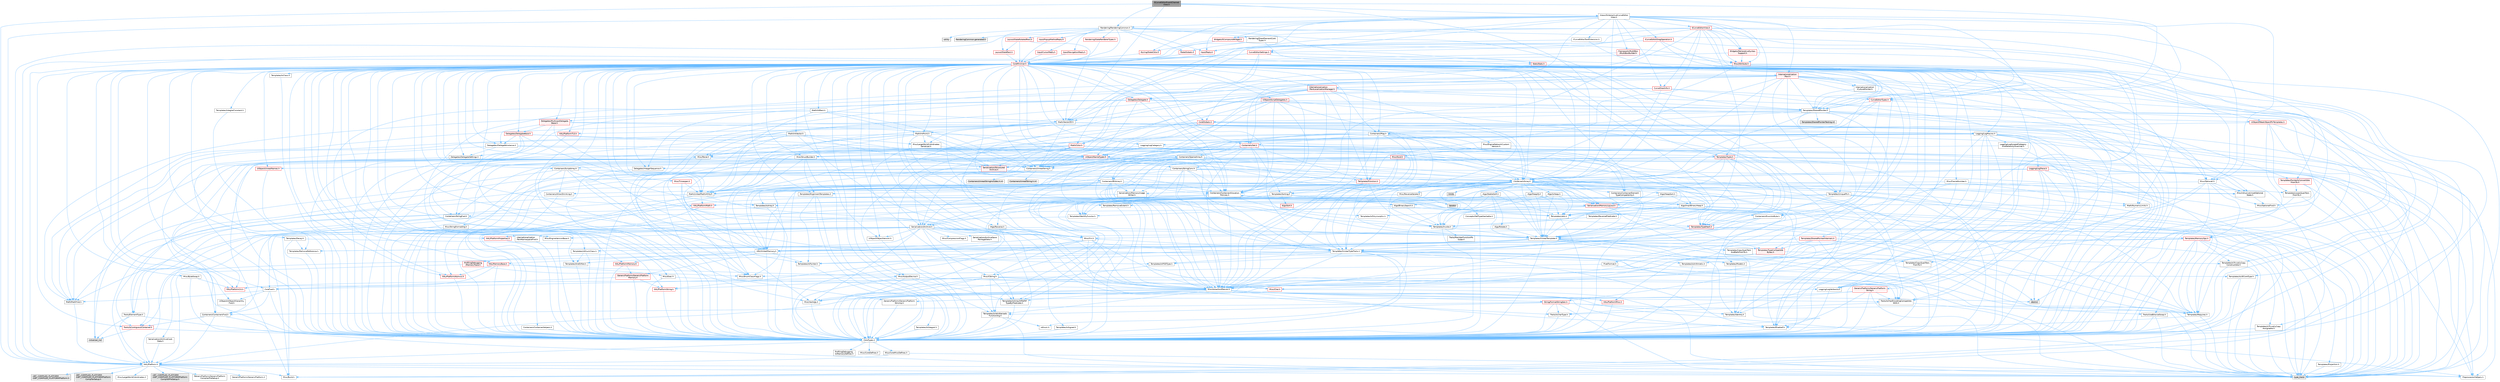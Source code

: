 digraph "SCurveEditorEventChannelView.h"
{
 // INTERACTIVE_SVG=YES
 // LATEX_PDF_SIZE
  bgcolor="transparent";
  edge [fontname=Helvetica,fontsize=10,labelfontname=Helvetica,labelfontsize=10];
  node [fontname=Helvetica,fontsize=10,shape=box,height=0.2,width=0.4];
  Node1 [id="Node000001",label="SCurveEditorEventChannel\lView.h",height=0.2,width=0.4,color="gray40", fillcolor="grey60", style="filled", fontcolor="black",tooltip=" "];
  Node1 -> Node2 [id="edge1_Node000001_Node000002",color="steelblue1",style="solid",tooltip=" "];
  Node2 [id="Node000002",label="Containers/Array.h",height=0.2,width=0.4,color="grey40", fillcolor="white", style="filled",URL="$df/dd0/Array_8h.html",tooltip=" "];
  Node2 -> Node3 [id="edge2_Node000002_Node000003",color="steelblue1",style="solid",tooltip=" "];
  Node3 [id="Node000003",label="CoreTypes.h",height=0.2,width=0.4,color="grey40", fillcolor="white", style="filled",URL="$dc/dec/CoreTypes_8h.html",tooltip=" "];
  Node3 -> Node4 [id="edge3_Node000003_Node000004",color="steelblue1",style="solid",tooltip=" "];
  Node4 [id="Node000004",label="HAL/Platform.h",height=0.2,width=0.4,color="grey40", fillcolor="white", style="filled",URL="$d9/dd0/Platform_8h.html",tooltip=" "];
  Node4 -> Node5 [id="edge4_Node000004_Node000005",color="steelblue1",style="solid",tooltip=" "];
  Node5 [id="Node000005",label="Misc/Build.h",height=0.2,width=0.4,color="grey40", fillcolor="white", style="filled",URL="$d3/dbb/Build_8h.html",tooltip=" "];
  Node4 -> Node6 [id="edge5_Node000004_Node000006",color="steelblue1",style="solid",tooltip=" "];
  Node6 [id="Node000006",label="Misc/LargeWorldCoordinates.h",height=0.2,width=0.4,color="grey40", fillcolor="white", style="filled",URL="$d2/dcb/LargeWorldCoordinates_8h.html",tooltip=" "];
  Node4 -> Node7 [id="edge6_Node000004_Node000007",color="steelblue1",style="solid",tooltip=" "];
  Node7 [id="Node000007",label="type_traits",height=0.2,width=0.4,color="grey60", fillcolor="#E0E0E0", style="filled",tooltip=" "];
  Node4 -> Node8 [id="edge7_Node000004_Node000008",color="steelblue1",style="solid",tooltip=" "];
  Node8 [id="Node000008",label="PreprocessorHelpers.h",height=0.2,width=0.4,color="grey40", fillcolor="white", style="filled",URL="$db/ddb/PreprocessorHelpers_8h.html",tooltip=" "];
  Node4 -> Node9 [id="edge8_Node000004_Node000009",color="steelblue1",style="solid",tooltip=" "];
  Node9 [id="Node000009",label="UBT_COMPILED_PLATFORM\l/UBT_COMPILED_PLATFORMPlatform\lCompilerPreSetup.h",height=0.2,width=0.4,color="grey60", fillcolor="#E0E0E0", style="filled",tooltip=" "];
  Node4 -> Node10 [id="edge9_Node000004_Node000010",color="steelblue1",style="solid",tooltip=" "];
  Node10 [id="Node000010",label="GenericPlatform/GenericPlatform\lCompilerPreSetup.h",height=0.2,width=0.4,color="grey40", fillcolor="white", style="filled",URL="$d9/dc8/GenericPlatformCompilerPreSetup_8h.html",tooltip=" "];
  Node4 -> Node11 [id="edge10_Node000004_Node000011",color="steelblue1",style="solid",tooltip=" "];
  Node11 [id="Node000011",label="GenericPlatform/GenericPlatform.h",height=0.2,width=0.4,color="grey40", fillcolor="white", style="filled",URL="$d6/d84/GenericPlatform_8h.html",tooltip=" "];
  Node4 -> Node12 [id="edge11_Node000004_Node000012",color="steelblue1",style="solid",tooltip=" "];
  Node12 [id="Node000012",label="UBT_COMPILED_PLATFORM\l/UBT_COMPILED_PLATFORMPlatform.h",height=0.2,width=0.4,color="grey60", fillcolor="#E0E0E0", style="filled",tooltip=" "];
  Node4 -> Node13 [id="edge12_Node000004_Node000013",color="steelblue1",style="solid",tooltip=" "];
  Node13 [id="Node000013",label="UBT_COMPILED_PLATFORM\l/UBT_COMPILED_PLATFORMPlatform\lCompilerSetup.h",height=0.2,width=0.4,color="grey60", fillcolor="#E0E0E0", style="filled",tooltip=" "];
  Node3 -> Node14 [id="edge13_Node000003_Node000014",color="steelblue1",style="solid",tooltip=" "];
  Node14 [id="Node000014",label="ProfilingDebugging\l/UMemoryDefines.h",height=0.2,width=0.4,color="grey40", fillcolor="white", style="filled",URL="$d2/da2/UMemoryDefines_8h.html",tooltip=" "];
  Node3 -> Node15 [id="edge14_Node000003_Node000015",color="steelblue1",style="solid",tooltip=" "];
  Node15 [id="Node000015",label="Misc/CoreMiscDefines.h",height=0.2,width=0.4,color="grey40", fillcolor="white", style="filled",URL="$da/d38/CoreMiscDefines_8h.html",tooltip=" "];
  Node15 -> Node4 [id="edge15_Node000015_Node000004",color="steelblue1",style="solid",tooltip=" "];
  Node15 -> Node8 [id="edge16_Node000015_Node000008",color="steelblue1",style="solid",tooltip=" "];
  Node3 -> Node16 [id="edge17_Node000003_Node000016",color="steelblue1",style="solid",tooltip=" "];
  Node16 [id="Node000016",label="Misc/CoreDefines.h",height=0.2,width=0.4,color="grey40", fillcolor="white", style="filled",URL="$d3/dd2/CoreDefines_8h.html",tooltip=" "];
  Node2 -> Node17 [id="edge18_Node000002_Node000017",color="steelblue1",style="solid",tooltip=" "];
  Node17 [id="Node000017",label="Misc/AssertionMacros.h",height=0.2,width=0.4,color="grey40", fillcolor="white", style="filled",URL="$d0/dfa/AssertionMacros_8h.html",tooltip=" "];
  Node17 -> Node3 [id="edge19_Node000017_Node000003",color="steelblue1",style="solid",tooltip=" "];
  Node17 -> Node4 [id="edge20_Node000017_Node000004",color="steelblue1",style="solid",tooltip=" "];
  Node17 -> Node18 [id="edge21_Node000017_Node000018",color="steelblue1",style="solid",tooltip=" "];
  Node18 [id="Node000018",label="HAL/PlatformMisc.h",height=0.2,width=0.4,color="red", fillcolor="#FFF0F0", style="filled",URL="$d0/df5/PlatformMisc_8h.html",tooltip=" "];
  Node18 -> Node3 [id="edge22_Node000018_Node000003",color="steelblue1",style="solid",tooltip=" "];
  Node17 -> Node8 [id="edge23_Node000017_Node000008",color="steelblue1",style="solid",tooltip=" "];
  Node17 -> Node54 [id="edge24_Node000017_Node000054",color="steelblue1",style="solid",tooltip=" "];
  Node54 [id="Node000054",label="Templates/EnableIf.h",height=0.2,width=0.4,color="grey40", fillcolor="white", style="filled",URL="$d7/d60/EnableIf_8h.html",tooltip=" "];
  Node54 -> Node3 [id="edge25_Node000054_Node000003",color="steelblue1",style="solid",tooltip=" "];
  Node17 -> Node55 [id="edge26_Node000017_Node000055",color="steelblue1",style="solid",tooltip=" "];
  Node55 [id="Node000055",label="Templates/IsArrayOrRefOf\lTypeByPredicate.h",height=0.2,width=0.4,color="grey40", fillcolor="white", style="filled",URL="$d6/da1/IsArrayOrRefOfTypeByPredicate_8h.html",tooltip=" "];
  Node55 -> Node3 [id="edge27_Node000055_Node000003",color="steelblue1",style="solid",tooltip=" "];
  Node17 -> Node56 [id="edge28_Node000017_Node000056",color="steelblue1",style="solid",tooltip=" "];
  Node56 [id="Node000056",label="Templates/IsValidVariadic\lFunctionArg.h",height=0.2,width=0.4,color="grey40", fillcolor="white", style="filled",URL="$d0/dc8/IsValidVariadicFunctionArg_8h.html",tooltip=" "];
  Node56 -> Node3 [id="edge29_Node000056_Node000003",color="steelblue1",style="solid",tooltip=" "];
  Node56 -> Node57 [id="edge30_Node000056_Node000057",color="steelblue1",style="solid",tooltip=" "];
  Node57 [id="Node000057",label="IsEnum.h",height=0.2,width=0.4,color="grey40", fillcolor="white", style="filled",URL="$d4/de5/IsEnum_8h.html",tooltip=" "];
  Node56 -> Node7 [id="edge31_Node000056_Node000007",color="steelblue1",style="solid",tooltip=" "];
  Node17 -> Node58 [id="edge32_Node000017_Node000058",color="steelblue1",style="solid",tooltip=" "];
  Node58 [id="Node000058",label="Traits/IsCharEncodingCompatible\lWith.h",height=0.2,width=0.4,color="grey40", fillcolor="white", style="filled",URL="$df/dd1/IsCharEncodingCompatibleWith_8h.html",tooltip=" "];
  Node58 -> Node7 [id="edge33_Node000058_Node000007",color="steelblue1",style="solid",tooltip=" "];
  Node58 -> Node59 [id="edge34_Node000058_Node000059",color="steelblue1",style="solid",tooltip=" "];
  Node59 [id="Node000059",label="Traits/IsCharType.h",height=0.2,width=0.4,color="grey40", fillcolor="white", style="filled",URL="$db/d51/IsCharType_8h.html",tooltip=" "];
  Node59 -> Node3 [id="edge35_Node000059_Node000003",color="steelblue1",style="solid",tooltip=" "];
  Node17 -> Node60 [id="edge36_Node000017_Node000060",color="steelblue1",style="solid",tooltip=" "];
  Node60 [id="Node000060",label="Misc/VarArgs.h",height=0.2,width=0.4,color="grey40", fillcolor="white", style="filled",URL="$d5/d6f/VarArgs_8h.html",tooltip=" "];
  Node60 -> Node3 [id="edge37_Node000060_Node000003",color="steelblue1",style="solid",tooltip=" "];
  Node17 -> Node61 [id="edge38_Node000017_Node000061",color="steelblue1",style="solid",tooltip=" "];
  Node61 [id="Node000061",label="String/FormatStringSan.h",height=0.2,width=0.4,color="red", fillcolor="#FFF0F0", style="filled",URL="$d3/d8b/FormatStringSan_8h.html",tooltip=" "];
  Node61 -> Node7 [id="edge39_Node000061_Node000007",color="steelblue1",style="solid",tooltip=" "];
  Node61 -> Node3 [id="edge40_Node000061_Node000003",color="steelblue1",style="solid",tooltip=" "];
  Node61 -> Node62 [id="edge41_Node000061_Node000062",color="steelblue1",style="solid",tooltip=" "];
  Node62 [id="Node000062",label="Templates/Requires.h",height=0.2,width=0.4,color="grey40", fillcolor="white", style="filled",URL="$dc/d96/Requires_8h.html",tooltip=" "];
  Node62 -> Node54 [id="edge42_Node000062_Node000054",color="steelblue1",style="solid",tooltip=" "];
  Node62 -> Node7 [id="edge43_Node000062_Node000007",color="steelblue1",style="solid",tooltip=" "];
  Node61 -> Node63 [id="edge44_Node000061_Node000063",color="steelblue1",style="solid",tooltip=" "];
  Node63 [id="Node000063",label="Templates/Identity.h",height=0.2,width=0.4,color="grey40", fillcolor="white", style="filled",URL="$d0/dd5/Identity_8h.html",tooltip=" "];
  Node61 -> Node56 [id="edge45_Node000061_Node000056",color="steelblue1",style="solid",tooltip=" "];
  Node61 -> Node59 [id="edge46_Node000061_Node000059",color="steelblue1",style="solid",tooltip=" "];
  Node61 -> Node26 [id="edge47_Node000061_Node000026",color="steelblue1",style="solid",tooltip=" "];
  Node26 [id="Node000026",label="Containers/ContainersFwd.h",height=0.2,width=0.4,color="grey40", fillcolor="white", style="filled",URL="$d4/d0a/ContainersFwd_8h.html",tooltip=" "];
  Node26 -> Node4 [id="edge48_Node000026_Node000004",color="steelblue1",style="solid",tooltip=" "];
  Node26 -> Node3 [id="edge49_Node000026_Node000003",color="steelblue1",style="solid",tooltip=" "];
  Node26 -> Node23 [id="edge50_Node000026_Node000023",color="steelblue1",style="solid",tooltip=" "];
  Node23 [id="Node000023",label="Traits/IsContiguousContainer.h",height=0.2,width=0.4,color="red", fillcolor="#FFF0F0", style="filled",URL="$d5/d3c/IsContiguousContainer_8h.html",tooltip=" "];
  Node23 -> Node3 [id="edge51_Node000023_Node000003",color="steelblue1",style="solid",tooltip=" "];
  Node23 -> Node22 [id="edge52_Node000023_Node000022",color="steelblue1",style="solid",tooltip=" "];
  Node22 [id="Node000022",label="initializer_list",height=0.2,width=0.4,color="grey60", fillcolor="#E0E0E0", style="filled",tooltip=" "];
  Node17 -> Node67 [id="edge53_Node000017_Node000067",color="steelblue1",style="solid",tooltip=" "];
  Node67 [id="Node000067",label="atomic",height=0.2,width=0.4,color="grey60", fillcolor="#E0E0E0", style="filled",tooltip=" "];
  Node2 -> Node68 [id="edge54_Node000002_Node000068",color="steelblue1",style="solid",tooltip=" "];
  Node68 [id="Node000068",label="Misc/IntrusiveUnsetOptional\lState.h",height=0.2,width=0.4,color="grey40", fillcolor="white", style="filled",URL="$d2/d0a/IntrusiveUnsetOptionalState_8h.html",tooltip=" "];
  Node68 -> Node69 [id="edge55_Node000068_Node000069",color="steelblue1",style="solid",tooltip=" "];
  Node69 [id="Node000069",label="Misc/OptionalFwd.h",height=0.2,width=0.4,color="grey40", fillcolor="white", style="filled",URL="$dc/d50/OptionalFwd_8h.html",tooltip=" "];
  Node2 -> Node70 [id="edge56_Node000002_Node000070",color="steelblue1",style="solid",tooltip=" "];
  Node70 [id="Node000070",label="Misc/ReverseIterate.h",height=0.2,width=0.4,color="grey40", fillcolor="white", style="filled",URL="$db/de3/ReverseIterate_8h.html",tooltip=" "];
  Node70 -> Node4 [id="edge57_Node000070_Node000004",color="steelblue1",style="solid",tooltip=" "];
  Node70 -> Node71 [id="edge58_Node000070_Node000071",color="steelblue1",style="solid",tooltip=" "];
  Node71 [id="Node000071",label="iterator",height=0.2,width=0.4,color="grey60", fillcolor="#E0E0E0", style="filled",tooltip=" "];
  Node2 -> Node72 [id="edge59_Node000002_Node000072",color="steelblue1",style="solid",tooltip=" "];
  Node72 [id="Node000072",label="HAL/UnrealMemory.h",height=0.2,width=0.4,color="grey40", fillcolor="white", style="filled",URL="$d9/d96/UnrealMemory_8h.html",tooltip=" "];
  Node72 -> Node3 [id="edge60_Node000072_Node000003",color="steelblue1",style="solid",tooltip=" "];
  Node72 -> Node73 [id="edge61_Node000072_Node000073",color="steelblue1",style="solid",tooltip=" "];
  Node73 [id="Node000073",label="GenericPlatform/GenericPlatform\lMemory.h",height=0.2,width=0.4,color="red", fillcolor="#FFF0F0", style="filled",URL="$dd/d22/GenericPlatformMemory_8h.html",tooltip=" "];
  Node73 -> Node25 [id="edge62_Node000073_Node000025",color="steelblue1",style="solid",tooltip=" "];
  Node25 [id="Node000025",label="CoreFwd.h",height=0.2,width=0.4,color="grey40", fillcolor="white", style="filled",URL="$d1/d1e/CoreFwd_8h.html",tooltip=" "];
  Node25 -> Node3 [id="edge63_Node000025_Node000003",color="steelblue1",style="solid",tooltip=" "];
  Node25 -> Node26 [id="edge64_Node000025_Node000026",color="steelblue1",style="solid",tooltip=" "];
  Node25 -> Node27 [id="edge65_Node000025_Node000027",color="steelblue1",style="solid",tooltip=" "];
  Node27 [id="Node000027",label="Math/MathFwd.h",height=0.2,width=0.4,color="grey40", fillcolor="white", style="filled",URL="$d2/d10/MathFwd_8h.html",tooltip=" "];
  Node27 -> Node4 [id="edge66_Node000027_Node000004",color="steelblue1",style="solid",tooltip=" "];
  Node25 -> Node28 [id="edge67_Node000025_Node000028",color="steelblue1",style="solid",tooltip=" "];
  Node28 [id="Node000028",label="UObject/UObjectHierarchy\lFwd.h",height=0.2,width=0.4,color="grey40", fillcolor="white", style="filled",URL="$d3/d13/UObjectHierarchyFwd_8h.html",tooltip=" "];
  Node73 -> Node3 [id="edge68_Node000073_Node000003",color="steelblue1",style="solid",tooltip=" "];
  Node73 -> Node74 [id="edge69_Node000073_Node000074",color="steelblue1",style="solid",tooltip=" "];
  Node74 [id="Node000074",label="HAL/PlatformString.h",height=0.2,width=0.4,color="red", fillcolor="#FFF0F0", style="filled",URL="$db/db5/PlatformString_8h.html",tooltip=" "];
  Node74 -> Node3 [id="edge70_Node000074_Node000003",color="steelblue1",style="solid",tooltip=" "];
  Node72 -> Node76 [id="edge71_Node000072_Node000076",color="steelblue1",style="solid",tooltip=" "];
  Node76 [id="Node000076",label="HAL/MemoryBase.h",height=0.2,width=0.4,color="red", fillcolor="#FFF0F0", style="filled",URL="$d6/d9f/MemoryBase_8h.html",tooltip=" "];
  Node76 -> Node3 [id="edge72_Node000076_Node000003",color="steelblue1",style="solid",tooltip=" "];
  Node76 -> Node47 [id="edge73_Node000076_Node000047",color="steelblue1",style="solid",tooltip=" "];
  Node47 [id="Node000047",label="HAL/PlatformAtomics.h",height=0.2,width=0.4,color="red", fillcolor="#FFF0F0", style="filled",URL="$d3/d36/PlatformAtomics_8h.html",tooltip=" "];
  Node47 -> Node3 [id="edge74_Node000047_Node000003",color="steelblue1",style="solid",tooltip=" "];
  Node76 -> Node30 [id="edge75_Node000076_Node000030",color="steelblue1",style="solid",tooltip=" "];
  Node30 [id="Node000030",label="HAL/PlatformCrt.h",height=0.2,width=0.4,color="red", fillcolor="#FFF0F0", style="filled",URL="$d8/d75/PlatformCrt_8h.html",tooltip=" "];
  Node76 -> Node77 [id="edge76_Node000076_Node000077",color="steelblue1",style="solid",tooltip=" "];
  Node77 [id="Node000077",label="Misc/Exec.h",height=0.2,width=0.4,color="grey40", fillcolor="white", style="filled",URL="$de/ddb/Exec_8h.html",tooltip=" "];
  Node77 -> Node3 [id="edge77_Node000077_Node000003",color="steelblue1",style="solid",tooltip=" "];
  Node77 -> Node17 [id="edge78_Node000077_Node000017",color="steelblue1",style="solid",tooltip=" "];
  Node76 -> Node78 [id="edge79_Node000076_Node000078",color="steelblue1",style="solid",tooltip=" "];
  Node78 [id="Node000078",label="Misc/OutputDevice.h",height=0.2,width=0.4,color="grey40", fillcolor="white", style="filled",URL="$d7/d32/OutputDevice_8h.html",tooltip=" "];
  Node78 -> Node25 [id="edge80_Node000078_Node000025",color="steelblue1",style="solid",tooltip=" "];
  Node78 -> Node3 [id="edge81_Node000078_Node000003",color="steelblue1",style="solid",tooltip=" "];
  Node78 -> Node79 [id="edge82_Node000078_Node000079",color="steelblue1",style="solid",tooltip=" "];
  Node79 [id="Node000079",label="Logging/LogVerbosity.h",height=0.2,width=0.4,color="grey40", fillcolor="white", style="filled",URL="$d2/d8f/LogVerbosity_8h.html",tooltip=" "];
  Node79 -> Node3 [id="edge83_Node000079_Node000003",color="steelblue1",style="solid",tooltip=" "];
  Node78 -> Node60 [id="edge84_Node000078_Node000060",color="steelblue1",style="solid",tooltip=" "];
  Node78 -> Node55 [id="edge85_Node000078_Node000055",color="steelblue1",style="solid",tooltip=" "];
  Node78 -> Node56 [id="edge86_Node000078_Node000056",color="steelblue1",style="solid",tooltip=" "];
  Node78 -> Node58 [id="edge87_Node000078_Node000058",color="steelblue1",style="solid",tooltip=" "];
  Node72 -> Node89 [id="edge88_Node000072_Node000089",color="steelblue1",style="solid",tooltip=" "];
  Node89 [id="Node000089",label="HAL/PlatformMemory.h",height=0.2,width=0.4,color="red", fillcolor="#FFF0F0", style="filled",URL="$de/d68/PlatformMemory_8h.html",tooltip=" "];
  Node89 -> Node3 [id="edge89_Node000089_Node000003",color="steelblue1",style="solid",tooltip=" "];
  Node89 -> Node73 [id="edge90_Node000089_Node000073",color="steelblue1",style="solid",tooltip=" "];
  Node72 -> Node91 [id="edge91_Node000072_Node000091",color="steelblue1",style="solid",tooltip=" "];
  Node91 [id="Node000091",label="ProfilingDebugging\l/MemoryTrace.h",height=0.2,width=0.4,color="red", fillcolor="#FFF0F0", style="filled",URL="$da/dd7/MemoryTrace_8h.html",tooltip=" "];
  Node91 -> Node4 [id="edge92_Node000091_Node000004",color="steelblue1",style="solid",tooltip=" "];
  Node91 -> Node42 [id="edge93_Node000091_Node000042",color="steelblue1",style="solid",tooltip=" "];
  Node42 [id="Node000042",label="Misc/EnumClassFlags.h",height=0.2,width=0.4,color="grey40", fillcolor="white", style="filled",URL="$d8/de7/EnumClassFlags_8h.html",tooltip=" "];
  Node72 -> Node92 [id="edge94_Node000072_Node000092",color="steelblue1",style="solid",tooltip=" "];
  Node92 [id="Node000092",label="Templates/IsPointer.h",height=0.2,width=0.4,color="grey40", fillcolor="white", style="filled",URL="$d7/d05/IsPointer_8h.html",tooltip=" "];
  Node92 -> Node3 [id="edge95_Node000092_Node000003",color="steelblue1",style="solid",tooltip=" "];
  Node2 -> Node93 [id="edge96_Node000002_Node000093",color="steelblue1",style="solid",tooltip=" "];
  Node93 [id="Node000093",label="Templates/UnrealTypeTraits.h",height=0.2,width=0.4,color="grey40", fillcolor="white", style="filled",URL="$d2/d2d/UnrealTypeTraits_8h.html",tooltip=" "];
  Node93 -> Node3 [id="edge97_Node000093_Node000003",color="steelblue1",style="solid",tooltip=" "];
  Node93 -> Node92 [id="edge98_Node000093_Node000092",color="steelblue1",style="solid",tooltip=" "];
  Node93 -> Node17 [id="edge99_Node000093_Node000017",color="steelblue1",style="solid",tooltip=" "];
  Node93 -> Node85 [id="edge100_Node000093_Node000085",color="steelblue1",style="solid",tooltip=" "];
  Node85 [id="Node000085",label="Templates/AndOrNot.h",height=0.2,width=0.4,color="grey40", fillcolor="white", style="filled",URL="$db/d0a/AndOrNot_8h.html",tooltip=" "];
  Node85 -> Node3 [id="edge101_Node000085_Node000003",color="steelblue1",style="solid",tooltip=" "];
  Node93 -> Node54 [id="edge102_Node000093_Node000054",color="steelblue1",style="solid",tooltip=" "];
  Node93 -> Node94 [id="edge103_Node000093_Node000094",color="steelblue1",style="solid",tooltip=" "];
  Node94 [id="Node000094",label="Templates/IsArithmetic.h",height=0.2,width=0.4,color="grey40", fillcolor="white", style="filled",URL="$d2/d5d/IsArithmetic_8h.html",tooltip=" "];
  Node94 -> Node3 [id="edge104_Node000094_Node000003",color="steelblue1",style="solid",tooltip=" "];
  Node93 -> Node57 [id="edge105_Node000093_Node000057",color="steelblue1",style="solid",tooltip=" "];
  Node93 -> Node95 [id="edge106_Node000093_Node000095",color="steelblue1",style="solid",tooltip=" "];
  Node95 [id="Node000095",label="Templates/Models.h",height=0.2,width=0.4,color="grey40", fillcolor="white", style="filled",URL="$d3/d0c/Models_8h.html",tooltip=" "];
  Node95 -> Node63 [id="edge107_Node000095_Node000063",color="steelblue1",style="solid",tooltip=" "];
  Node93 -> Node96 [id="edge108_Node000093_Node000096",color="steelblue1",style="solid",tooltip=" "];
  Node96 [id="Node000096",label="Templates/IsPODType.h",height=0.2,width=0.4,color="grey40", fillcolor="white", style="filled",URL="$d7/db1/IsPODType_8h.html",tooltip=" "];
  Node96 -> Node3 [id="edge109_Node000096_Node000003",color="steelblue1",style="solid",tooltip=" "];
  Node93 -> Node97 [id="edge110_Node000093_Node000097",color="steelblue1",style="solid",tooltip=" "];
  Node97 [id="Node000097",label="Templates/IsUECoreType.h",height=0.2,width=0.4,color="grey40", fillcolor="white", style="filled",URL="$d1/db8/IsUECoreType_8h.html",tooltip=" "];
  Node97 -> Node3 [id="edge111_Node000097_Node000003",color="steelblue1",style="solid",tooltip=" "];
  Node97 -> Node7 [id="edge112_Node000097_Node000007",color="steelblue1",style="solid",tooltip=" "];
  Node93 -> Node86 [id="edge113_Node000093_Node000086",color="steelblue1",style="solid",tooltip=" "];
  Node86 [id="Node000086",label="Templates/IsTriviallyCopy\lConstructible.h",height=0.2,width=0.4,color="grey40", fillcolor="white", style="filled",URL="$d3/d78/IsTriviallyCopyConstructible_8h.html",tooltip=" "];
  Node86 -> Node3 [id="edge114_Node000086_Node000003",color="steelblue1",style="solid",tooltip=" "];
  Node86 -> Node7 [id="edge115_Node000086_Node000007",color="steelblue1",style="solid",tooltip=" "];
  Node2 -> Node98 [id="edge116_Node000002_Node000098",color="steelblue1",style="solid",tooltip=" "];
  Node98 [id="Node000098",label="Templates/UnrealTemplate.h",height=0.2,width=0.4,color="grey40", fillcolor="white", style="filled",URL="$d4/d24/UnrealTemplate_8h.html",tooltip=" "];
  Node98 -> Node3 [id="edge117_Node000098_Node000003",color="steelblue1",style="solid",tooltip=" "];
  Node98 -> Node92 [id="edge118_Node000098_Node000092",color="steelblue1",style="solid",tooltip=" "];
  Node98 -> Node72 [id="edge119_Node000098_Node000072",color="steelblue1",style="solid",tooltip=" "];
  Node98 -> Node99 [id="edge120_Node000098_Node000099",color="steelblue1",style="solid",tooltip=" "];
  Node99 [id="Node000099",label="Templates/CopyQualifiers\lAndRefsFromTo.h",height=0.2,width=0.4,color="grey40", fillcolor="white", style="filled",URL="$d3/db3/CopyQualifiersAndRefsFromTo_8h.html",tooltip=" "];
  Node99 -> Node100 [id="edge121_Node000099_Node000100",color="steelblue1",style="solid",tooltip=" "];
  Node100 [id="Node000100",label="Templates/CopyQualifiers\lFromTo.h",height=0.2,width=0.4,color="grey40", fillcolor="white", style="filled",URL="$d5/db4/CopyQualifiersFromTo_8h.html",tooltip=" "];
  Node98 -> Node93 [id="edge122_Node000098_Node000093",color="steelblue1",style="solid",tooltip=" "];
  Node98 -> Node101 [id="edge123_Node000098_Node000101",color="steelblue1",style="solid",tooltip=" "];
  Node101 [id="Node000101",label="Templates/RemoveReference.h",height=0.2,width=0.4,color="grey40", fillcolor="white", style="filled",URL="$da/dbe/RemoveReference_8h.html",tooltip=" "];
  Node101 -> Node3 [id="edge124_Node000101_Node000003",color="steelblue1",style="solid",tooltip=" "];
  Node98 -> Node62 [id="edge125_Node000098_Node000062",color="steelblue1",style="solid",tooltip=" "];
  Node98 -> Node102 [id="edge126_Node000098_Node000102",color="steelblue1",style="solid",tooltip=" "];
  Node102 [id="Node000102",label="Templates/TypeCompatible\lBytes.h",height=0.2,width=0.4,color="red", fillcolor="#FFF0F0", style="filled",URL="$df/d0a/TypeCompatibleBytes_8h.html",tooltip=" "];
  Node102 -> Node3 [id="edge127_Node000102_Node000003",color="steelblue1",style="solid",tooltip=" "];
  Node102 -> Node7 [id="edge128_Node000102_Node000007",color="steelblue1",style="solid",tooltip=" "];
  Node98 -> Node63 [id="edge129_Node000098_Node000063",color="steelblue1",style="solid",tooltip=" "];
  Node98 -> Node23 [id="edge130_Node000098_Node000023",color="steelblue1",style="solid",tooltip=" "];
  Node98 -> Node103 [id="edge131_Node000098_Node000103",color="steelblue1",style="solid",tooltip=" "];
  Node103 [id="Node000103",label="Traits/UseBitwiseSwap.h",height=0.2,width=0.4,color="grey40", fillcolor="white", style="filled",URL="$db/df3/UseBitwiseSwap_8h.html",tooltip=" "];
  Node103 -> Node3 [id="edge132_Node000103_Node000003",color="steelblue1",style="solid",tooltip=" "];
  Node103 -> Node7 [id="edge133_Node000103_Node000007",color="steelblue1",style="solid",tooltip=" "];
  Node98 -> Node7 [id="edge134_Node000098_Node000007",color="steelblue1",style="solid",tooltip=" "];
  Node2 -> Node104 [id="edge135_Node000002_Node000104",color="steelblue1",style="solid",tooltip=" "];
  Node104 [id="Node000104",label="Containers/AllowShrinking.h",height=0.2,width=0.4,color="grey40", fillcolor="white", style="filled",URL="$d7/d1a/AllowShrinking_8h.html",tooltip=" "];
  Node104 -> Node3 [id="edge136_Node000104_Node000003",color="steelblue1",style="solid",tooltip=" "];
  Node2 -> Node105 [id="edge137_Node000002_Node000105",color="steelblue1",style="solid",tooltip=" "];
  Node105 [id="Node000105",label="Containers/ContainerAllocation\lPolicies.h",height=0.2,width=0.4,color="grey40", fillcolor="white", style="filled",URL="$d7/dff/ContainerAllocationPolicies_8h.html",tooltip=" "];
  Node105 -> Node3 [id="edge138_Node000105_Node000003",color="steelblue1",style="solid",tooltip=" "];
  Node105 -> Node106 [id="edge139_Node000105_Node000106",color="steelblue1",style="solid",tooltip=" "];
  Node106 [id="Node000106",label="Containers/ContainerHelpers.h",height=0.2,width=0.4,color="grey40", fillcolor="white", style="filled",URL="$d7/d33/ContainerHelpers_8h.html",tooltip=" "];
  Node106 -> Node3 [id="edge140_Node000106_Node000003",color="steelblue1",style="solid",tooltip=" "];
  Node105 -> Node105 [id="edge141_Node000105_Node000105",color="steelblue1",style="solid",tooltip=" "];
  Node105 -> Node107 [id="edge142_Node000105_Node000107",color="steelblue1",style="solid",tooltip=" "];
  Node107 [id="Node000107",label="HAL/PlatformMath.h",height=0.2,width=0.4,color="red", fillcolor="#FFF0F0", style="filled",URL="$dc/d53/PlatformMath_8h.html",tooltip=" "];
  Node107 -> Node3 [id="edge143_Node000107_Node000003",color="steelblue1",style="solid",tooltip=" "];
  Node105 -> Node72 [id="edge144_Node000105_Node000072",color="steelblue1",style="solid",tooltip=" "];
  Node105 -> Node40 [id="edge145_Node000105_Node000040",color="steelblue1",style="solid",tooltip=" "];
  Node40 [id="Node000040",label="Math/NumericLimits.h",height=0.2,width=0.4,color="grey40", fillcolor="white", style="filled",URL="$df/d1b/NumericLimits_8h.html",tooltip=" "];
  Node40 -> Node3 [id="edge146_Node000040_Node000003",color="steelblue1",style="solid",tooltip=" "];
  Node105 -> Node17 [id="edge147_Node000105_Node000017",color="steelblue1",style="solid",tooltip=" "];
  Node105 -> Node115 [id="edge148_Node000105_Node000115",color="steelblue1",style="solid",tooltip=" "];
  Node115 [id="Node000115",label="Templates/IsPolymorphic.h",height=0.2,width=0.4,color="grey40", fillcolor="white", style="filled",URL="$dc/d20/IsPolymorphic_8h.html",tooltip=" "];
  Node105 -> Node116 [id="edge149_Node000105_Node000116",color="steelblue1",style="solid",tooltip=" "];
  Node116 [id="Node000116",label="Templates/MemoryOps.h",height=0.2,width=0.4,color="red", fillcolor="#FFF0F0", style="filled",URL="$db/dea/MemoryOps_8h.html",tooltip=" "];
  Node116 -> Node3 [id="edge150_Node000116_Node000003",color="steelblue1",style="solid",tooltip=" "];
  Node116 -> Node72 [id="edge151_Node000116_Node000072",color="steelblue1",style="solid",tooltip=" "];
  Node116 -> Node87 [id="edge152_Node000116_Node000087",color="steelblue1",style="solid",tooltip=" "];
  Node87 [id="Node000087",label="Templates/IsTriviallyCopy\lAssignable.h",height=0.2,width=0.4,color="grey40", fillcolor="white", style="filled",URL="$d2/df2/IsTriviallyCopyAssignable_8h.html",tooltip=" "];
  Node87 -> Node3 [id="edge153_Node000087_Node000003",color="steelblue1",style="solid",tooltip=" "];
  Node87 -> Node7 [id="edge154_Node000087_Node000007",color="steelblue1",style="solid",tooltip=" "];
  Node116 -> Node86 [id="edge155_Node000116_Node000086",color="steelblue1",style="solid",tooltip=" "];
  Node116 -> Node62 [id="edge156_Node000116_Node000062",color="steelblue1",style="solid",tooltip=" "];
  Node116 -> Node93 [id="edge157_Node000116_Node000093",color="steelblue1",style="solid",tooltip=" "];
  Node116 -> Node103 [id="edge158_Node000116_Node000103",color="steelblue1",style="solid",tooltip=" "];
  Node116 -> Node7 [id="edge159_Node000116_Node000007",color="steelblue1",style="solid",tooltip=" "];
  Node105 -> Node102 [id="edge160_Node000105_Node000102",color="steelblue1",style="solid",tooltip=" "];
  Node105 -> Node7 [id="edge161_Node000105_Node000007",color="steelblue1",style="solid",tooltip=" "];
  Node2 -> Node117 [id="edge162_Node000002_Node000117",color="steelblue1",style="solid",tooltip=" "];
  Node117 [id="Node000117",label="Containers/ContainerElement\lTypeCompatibility.h",height=0.2,width=0.4,color="grey40", fillcolor="white", style="filled",URL="$df/ddf/ContainerElementTypeCompatibility_8h.html",tooltip=" "];
  Node117 -> Node3 [id="edge163_Node000117_Node000003",color="steelblue1",style="solid",tooltip=" "];
  Node117 -> Node93 [id="edge164_Node000117_Node000093",color="steelblue1",style="solid",tooltip=" "];
  Node2 -> Node118 [id="edge165_Node000002_Node000118",color="steelblue1",style="solid",tooltip=" "];
  Node118 [id="Node000118",label="Serialization/Archive.h",height=0.2,width=0.4,color="grey40", fillcolor="white", style="filled",URL="$d7/d3b/Archive_8h.html",tooltip=" "];
  Node118 -> Node25 [id="edge166_Node000118_Node000025",color="steelblue1",style="solid",tooltip=" "];
  Node118 -> Node3 [id="edge167_Node000118_Node000003",color="steelblue1",style="solid",tooltip=" "];
  Node118 -> Node119 [id="edge168_Node000118_Node000119",color="steelblue1",style="solid",tooltip=" "];
  Node119 [id="Node000119",label="HAL/PlatformProperties.h",height=0.2,width=0.4,color="red", fillcolor="#FFF0F0", style="filled",URL="$d9/db0/PlatformProperties_8h.html",tooltip=" "];
  Node119 -> Node3 [id="edge169_Node000119_Node000003",color="steelblue1",style="solid",tooltip=" "];
  Node118 -> Node122 [id="edge170_Node000118_Node000122",color="steelblue1",style="solid",tooltip=" "];
  Node122 [id="Node000122",label="Internationalization\l/TextNamespaceFwd.h",height=0.2,width=0.4,color="grey40", fillcolor="white", style="filled",URL="$d8/d97/TextNamespaceFwd_8h.html",tooltip=" "];
  Node122 -> Node3 [id="edge171_Node000122_Node000003",color="steelblue1",style="solid",tooltip=" "];
  Node118 -> Node27 [id="edge172_Node000118_Node000027",color="steelblue1",style="solid",tooltip=" "];
  Node118 -> Node17 [id="edge173_Node000118_Node000017",color="steelblue1",style="solid",tooltip=" "];
  Node118 -> Node5 [id="edge174_Node000118_Node000005",color="steelblue1",style="solid",tooltip=" "];
  Node118 -> Node41 [id="edge175_Node000118_Node000041",color="steelblue1",style="solid",tooltip=" "];
  Node41 [id="Node000041",label="Misc/CompressionFlags.h",height=0.2,width=0.4,color="grey40", fillcolor="white", style="filled",URL="$d9/d76/CompressionFlags_8h.html",tooltip=" "];
  Node118 -> Node123 [id="edge176_Node000118_Node000123",color="steelblue1",style="solid",tooltip=" "];
  Node123 [id="Node000123",label="Misc/EngineVersionBase.h",height=0.2,width=0.4,color="grey40", fillcolor="white", style="filled",URL="$d5/d2b/EngineVersionBase_8h.html",tooltip=" "];
  Node123 -> Node3 [id="edge177_Node000123_Node000003",color="steelblue1",style="solid",tooltip=" "];
  Node118 -> Node60 [id="edge178_Node000118_Node000060",color="steelblue1",style="solid",tooltip=" "];
  Node118 -> Node124 [id="edge179_Node000118_Node000124",color="steelblue1",style="solid",tooltip=" "];
  Node124 [id="Node000124",label="Serialization/ArchiveCook\lData.h",height=0.2,width=0.4,color="grey40", fillcolor="white", style="filled",URL="$dc/db6/ArchiveCookData_8h.html",tooltip=" "];
  Node124 -> Node4 [id="edge180_Node000124_Node000004",color="steelblue1",style="solid",tooltip=" "];
  Node118 -> Node125 [id="edge181_Node000118_Node000125",color="steelblue1",style="solid",tooltip=" "];
  Node125 [id="Node000125",label="Serialization/ArchiveSave\lPackageData.h",height=0.2,width=0.4,color="grey40", fillcolor="white", style="filled",URL="$d1/d37/ArchiveSavePackageData_8h.html",tooltip=" "];
  Node118 -> Node54 [id="edge182_Node000118_Node000054",color="steelblue1",style="solid",tooltip=" "];
  Node118 -> Node55 [id="edge183_Node000118_Node000055",color="steelblue1",style="solid",tooltip=" "];
  Node118 -> Node126 [id="edge184_Node000118_Node000126",color="steelblue1",style="solid",tooltip=" "];
  Node126 [id="Node000126",label="Templates/IsEnumClass.h",height=0.2,width=0.4,color="grey40", fillcolor="white", style="filled",URL="$d7/d15/IsEnumClass_8h.html",tooltip=" "];
  Node126 -> Node3 [id="edge185_Node000126_Node000003",color="steelblue1",style="solid",tooltip=" "];
  Node126 -> Node85 [id="edge186_Node000126_Node000085",color="steelblue1",style="solid",tooltip=" "];
  Node118 -> Node112 [id="edge187_Node000118_Node000112",color="steelblue1",style="solid",tooltip=" "];
  Node112 [id="Node000112",label="Templates/IsSigned.h",height=0.2,width=0.4,color="grey40", fillcolor="white", style="filled",URL="$d8/dd8/IsSigned_8h.html",tooltip=" "];
  Node112 -> Node3 [id="edge188_Node000112_Node000003",color="steelblue1",style="solid",tooltip=" "];
  Node118 -> Node56 [id="edge189_Node000118_Node000056",color="steelblue1",style="solid",tooltip=" "];
  Node118 -> Node98 [id="edge190_Node000118_Node000098",color="steelblue1",style="solid",tooltip=" "];
  Node118 -> Node58 [id="edge191_Node000118_Node000058",color="steelblue1",style="solid",tooltip=" "];
  Node118 -> Node127 [id="edge192_Node000118_Node000127",color="steelblue1",style="solid",tooltip=" "];
  Node127 [id="Node000127",label="UObject/ObjectVersion.h",height=0.2,width=0.4,color="grey40", fillcolor="white", style="filled",URL="$da/d63/ObjectVersion_8h.html",tooltip=" "];
  Node127 -> Node3 [id="edge193_Node000127_Node000003",color="steelblue1",style="solid",tooltip=" "];
  Node2 -> Node128 [id="edge194_Node000002_Node000128",color="steelblue1",style="solid",tooltip=" "];
  Node128 [id="Node000128",label="Serialization/MemoryImage\lWriter.h",height=0.2,width=0.4,color="grey40", fillcolor="white", style="filled",URL="$d0/d08/MemoryImageWriter_8h.html",tooltip=" "];
  Node128 -> Node3 [id="edge195_Node000128_Node000003",color="steelblue1",style="solid",tooltip=" "];
  Node128 -> Node129 [id="edge196_Node000128_Node000129",color="steelblue1",style="solid",tooltip=" "];
  Node129 [id="Node000129",label="Serialization/MemoryLayout.h",height=0.2,width=0.4,color="red", fillcolor="#FFF0F0", style="filled",URL="$d7/d66/MemoryLayout_8h.html",tooltip=" "];
  Node129 -> Node132 [id="edge197_Node000129_Node000132",color="steelblue1",style="solid",tooltip=" "];
  Node132 [id="Node000132",label="Containers/EnumAsByte.h",height=0.2,width=0.4,color="grey40", fillcolor="white", style="filled",URL="$d6/d9a/EnumAsByte_8h.html",tooltip=" "];
  Node132 -> Node3 [id="edge198_Node000132_Node000003",color="steelblue1",style="solid",tooltip=" "];
  Node132 -> Node96 [id="edge199_Node000132_Node000096",color="steelblue1",style="solid",tooltip=" "];
  Node132 -> Node133 [id="edge200_Node000132_Node000133",color="steelblue1",style="solid",tooltip=" "];
  Node133 [id="Node000133",label="Templates/TypeHash.h",height=0.2,width=0.4,color="red", fillcolor="#FFF0F0", style="filled",URL="$d1/d62/TypeHash_8h.html",tooltip=" "];
  Node133 -> Node3 [id="edge201_Node000133_Node000003",color="steelblue1",style="solid",tooltip=" "];
  Node133 -> Node62 [id="edge202_Node000133_Node000062",color="steelblue1",style="solid",tooltip=" "];
  Node133 -> Node134 [id="edge203_Node000133_Node000134",color="steelblue1",style="solid",tooltip=" "];
  Node134 [id="Node000134",label="Misc/Crc.h",height=0.2,width=0.4,color="grey40", fillcolor="white", style="filled",URL="$d4/dd2/Crc_8h.html",tooltip=" "];
  Node134 -> Node3 [id="edge204_Node000134_Node000003",color="steelblue1",style="solid",tooltip=" "];
  Node134 -> Node74 [id="edge205_Node000134_Node000074",color="steelblue1",style="solid",tooltip=" "];
  Node134 -> Node17 [id="edge206_Node000134_Node000017",color="steelblue1",style="solid",tooltip=" "];
  Node134 -> Node135 [id="edge207_Node000134_Node000135",color="steelblue1",style="solid",tooltip=" "];
  Node135 [id="Node000135",label="Misc/CString.h",height=0.2,width=0.4,color="grey40", fillcolor="white", style="filled",URL="$d2/d49/CString_8h.html",tooltip=" "];
  Node135 -> Node3 [id="edge208_Node000135_Node000003",color="steelblue1",style="solid",tooltip=" "];
  Node135 -> Node30 [id="edge209_Node000135_Node000030",color="steelblue1",style="solid",tooltip=" "];
  Node135 -> Node74 [id="edge210_Node000135_Node000074",color="steelblue1",style="solid",tooltip=" "];
  Node135 -> Node17 [id="edge211_Node000135_Node000017",color="steelblue1",style="solid",tooltip=" "];
  Node135 -> Node136 [id="edge212_Node000135_Node000136",color="steelblue1",style="solid",tooltip=" "];
  Node136 [id="Node000136",label="Misc/Char.h",height=0.2,width=0.4,color="red", fillcolor="#FFF0F0", style="filled",URL="$d0/d58/Char_8h.html",tooltip=" "];
  Node136 -> Node3 [id="edge213_Node000136_Node000003",color="steelblue1",style="solid",tooltip=" "];
  Node136 -> Node7 [id="edge214_Node000136_Node000007",color="steelblue1",style="solid",tooltip=" "];
  Node135 -> Node60 [id="edge215_Node000135_Node000060",color="steelblue1",style="solid",tooltip=" "];
  Node135 -> Node55 [id="edge216_Node000135_Node000055",color="steelblue1",style="solid",tooltip=" "];
  Node135 -> Node56 [id="edge217_Node000135_Node000056",color="steelblue1",style="solid",tooltip=" "];
  Node135 -> Node58 [id="edge218_Node000135_Node000058",color="steelblue1",style="solid",tooltip=" "];
  Node134 -> Node136 [id="edge219_Node000134_Node000136",color="steelblue1",style="solid",tooltip=" "];
  Node134 -> Node93 [id="edge220_Node000134_Node000093",color="steelblue1",style="solid",tooltip=" "];
  Node134 -> Node59 [id="edge221_Node000134_Node000059",color="steelblue1",style="solid",tooltip=" "];
  Node133 -> Node7 [id="edge222_Node000133_Node000007",color="steelblue1",style="solid",tooltip=" "];
  Node129 -> Node20 [id="edge223_Node000129_Node000020",color="steelblue1",style="solid",tooltip=" "];
  Node20 [id="Node000020",label="Containers/StringFwd.h",height=0.2,width=0.4,color="grey40", fillcolor="white", style="filled",URL="$df/d37/StringFwd_8h.html",tooltip=" "];
  Node20 -> Node3 [id="edge224_Node000020_Node000003",color="steelblue1",style="solid",tooltip=" "];
  Node20 -> Node21 [id="edge225_Node000020_Node000021",color="steelblue1",style="solid",tooltip=" "];
  Node21 [id="Node000021",label="Traits/ElementType.h",height=0.2,width=0.4,color="grey40", fillcolor="white", style="filled",URL="$d5/d4f/ElementType_8h.html",tooltip=" "];
  Node21 -> Node4 [id="edge226_Node000021_Node000004",color="steelblue1",style="solid",tooltip=" "];
  Node21 -> Node22 [id="edge227_Node000021_Node000022",color="steelblue1",style="solid",tooltip=" "];
  Node21 -> Node7 [id="edge228_Node000021_Node000007",color="steelblue1",style="solid",tooltip=" "];
  Node20 -> Node23 [id="edge229_Node000020_Node000023",color="steelblue1",style="solid",tooltip=" "];
  Node129 -> Node72 [id="edge230_Node000129_Node000072",color="steelblue1",style="solid",tooltip=" "];
  Node129 -> Node54 [id="edge231_Node000129_Node000054",color="steelblue1",style="solid",tooltip=" "];
  Node129 -> Node115 [id="edge232_Node000129_Node000115",color="steelblue1",style="solid",tooltip=" "];
  Node129 -> Node95 [id="edge233_Node000129_Node000095",color="steelblue1",style="solid",tooltip=" "];
  Node129 -> Node98 [id="edge234_Node000129_Node000098",color="steelblue1",style="solid",tooltip=" "];
  Node2 -> Node142 [id="edge235_Node000002_Node000142",color="steelblue1",style="solid",tooltip=" "];
  Node142 [id="Node000142",label="Algo/Heapify.h",height=0.2,width=0.4,color="grey40", fillcolor="white", style="filled",URL="$d0/d2a/Heapify_8h.html",tooltip=" "];
  Node142 -> Node143 [id="edge236_Node000142_Node000143",color="steelblue1",style="solid",tooltip=" "];
  Node143 [id="Node000143",label="Algo/Impl/BinaryHeap.h",height=0.2,width=0.4,color="grey40", fillcolor="white", style="filled",URL="$d7/da3/Algo_2Impl_2BinaryHeap_8h.html",tooltip=" "];
  Node143 -> Node144 [id="edge237_Node000143_Node000144",color="steelblue1",style="solid",tooltip=" "];
  Node144 [id="Node000144",label="Templates/Invoke.h",height=0.2,width=0.4,color="grey40", fillcolor="white", style="filled",URL="$d7/deb/Invoke_8h.html",tooltip=" "];
  Node144 -> Node3 [id="edge238_Node000144_Node000003",color="steelblue1",style="solid",tooltip=" "];
  Node144 -> Node145 [id="edge239_Node000144_Node000145",color="steelblue1",style="solid",tooltip=" "];
  Node145 [id="Node000145",label="Traits/MemberFunctionPtr\lOuter.h",height=0.2,width=0.4,color="grey40", fillcolor="white", style="filled",URL="$db/da7/MemberFunctionPtrOuter_8h.html",tooltip=" "];
  Node144 -> Node98 [id="edge240_Node000144_Node000098",color="steelblue1",style="solid",tooltip=" "];
  Node144 -> Node7 [id="edge241_Node000144_Node000007",color="steelblue1",style="solid",tooltip=" "];
  Node143 -> Node146 [id="edge242_Node000143_Node000146",color="steelblue1",style="solid",tooltip=" "];
  Node146 [id="Node000146",label="Templates/Projection.h",height=0.2,width=0.4,color="grey40", fillcolor="white", style="filled",URL="$d7/df0/Projection_8h.html",tooltip=" "];
  Node146 -> Node7 [id="edge243_Node000146_Node000007",color="steelblue1",style="solid",tooltip=" "];
  Node143 -> Node147 [id="edge244_Node000143_Node000147",color="steelblue1",style="solid",tooltip=" "];
  Node147 [id="Node000147",label="Templates/ReversePredicate.h",height=0.2,width=0.4,color="grey40", fillcolor="white", style="filled",URL="$d8/d28/ReversePredicate_8h.html",tooltip=" "];
  Node147 -> Node144 [id="edge245_Node000147_Node000144",color="steelblue1",style="solid",tooltip=" "];
  Node147 -> Node98 [id="edge246_Node000147_Node000098",color="steelblue1",style="solid",tooltip=" "];
  Node143 -> Node7 [id="edge247_Node000143_Node000007",color="steelblue1",style="solid",tooltip=" "];
  Node142 -> Node148 [id="edge248_Node000142_Node000148",color="steelblue1",style="solid",tooltip=" "];
  Node148 [id="Node000148",label="Templates/IdentityFunctor.h",height=0.2,width=0.4,color="grey40", fillcolor="white", style="filled",URL="$d7/d2e/IdentityFunctor_8h.html",tooltip=" "];
  Node148 -> Node4 [id="edge249_Node000148_Node000004",color="steelblue1",style="solid",tooltip=" "];
  Node142 -> Node144 [id="edge250_Node000142_Node000144",color="steelblue1",style="solid",tooltip=" "];
  Node142 -> Node149 [id="edge251_Node000142_Node000149",color="steelblue1",style="solid",tooltip=" "];
  Node149 [id="Node000149",label="Templates/Less.h",height=0.2,width=0.4,color="grey40", fillcolor="white", style="filled",URL="$de/dc8/Less_8h.html",tooltip=" "];
  Node149 -> Node3 [id="edge252_Node000149_Node000003",color="steelblue1",style="solid",tooltip=" "];
  Node149 -> Node98 [id="edge253_Node000149_Node000098",color="steelblue1",style="solid",tooltip=" "];
  Node142 -> Node98 [id="edge254_Node000142_Node000098",color="steelblue1",style="solid",tooltip=" "];
  Node2 -> Node150 [id="edge255_Node000002_Node000150",color="steelblue1",style="solid",tooltip=" "];
  Node150 [id="Node000150",label="Algo/HeapSort.h",height=0.2,width=0.4,color="grey40", fillcolor="white", style="filled",URL="$d3/d92/HeapSort_8h.html",tooltip=" "];
  Node150 -> Node143 [id="edge256_Node000150_Node000143",color="steelblue1",style="solid",tooltip=" "];
  Node150 -> Node148 [id="edge257_Node000150_Node000148",color="steelblue1",style="solid",tooltip=" "];
  Node150 -> Node149 [id="edge258_Node000150_Node000149",color="steelblue1",style="solid",tooltip=" "];
  Node150 -> Node98 [id="edge259_Node000150_Node000098",color="steelblue1",style="solid",tooltip=" "];
  Node2 -> Node151 [id="edge260_Node000002_Node000151",color="steelblue1",style="solid",tooltip=" "];
  Node151 [id="Node000151",label="Algo/IsHeap.h",height=0.2,width=0.4,color="grey40", fillcolor="white", style="filled",URL="$de/d32/IsHeap_8h.html",tooltip=" "];
  Node151 -> Node143 [id="edge261_Node000151_Node000143",color="steelblue1",style="solid",tooltip=" "];
  Node151 -> Node148 [id="edge262_Node000151_Node000148",color="steelblue1",style="solid",tooltip=" "];
  Node151 -> Node144 [id="edge263_Node000151_Node000144",color="steelblue1",style="solid",tooltip=" "];
  Node151 -> Node149 [id="edge264_Node000151_Node000149",color="steelblue1",style="solid",tooltip=" "];
  Node151 -> Node98 [id="edge265_Node000151_Node000098",color="steelblue1",style="solid",tooltip=" "];
  Node2 -> Node143 [id="edge266_Node000002_Node000143",color="steelblue1",style="solid",tooltip=" "];
  Node2 -> Node152 [id="edge267_Node000002_Node000152",color="steelblue1",style="solid",tooltip=" "];
  Node152 [id="Node000152",label="Algo/StableSort.h",height=0.2,width=0.4,color="grey40", fillcolor="white", style="filled",URL="$d7/d3c/StableSort_8h.html",tooltip=" "];
  Node152 -> Node153 [id="edge268_Node000152_Node000153",color="steelblue1",style="solid",tooltip=" "];
  Node153 [id="Node000153",label="Algo/BinarySearch.h",height=0.2,width=0.4,color="grey40", fillcolor="white", style="filled",URL="$db/db4/BinarySearch_8h.html",tooltip=" "];
  Node153 -> Node148 [id="edge269_Node000153_Node000148",color="steelblue1",style="solid",tooltip=" "];
  Node153 -> Node144 [id="edge270_Node000153_Node000144",color="steelblue1",style="solid",tooltip=" "];
  Node153 -> Node149 [id="edge271_Node000153_Node000149",color="steelblue1",style="solid",tooltip=" "];
  Node152 -> Node154 [id="edge272_Node000152_Node000154",color="steelblue1",style="solid",tooltip=" "];
  Node154 [id="Node000154",label="Algo/Rotate.h",height=0.2,width=0.4,color="grey40", fillcolor="white", style="filled",URL="$dd/da7/Rotate_8h.html",tooltip=" "];
  Node154 -> Node98 [id="edge273_Node000154_Node000098",color="steelblue1",style="solid",tooltip=" "];
  Node152 -> Node148 [id="edge274_Node000152_Node000148",color="steelblue1",style="solid",tooltip=" "];
  Node152 -> Node144 [id="edge275_Node000152_Node000144",color="steelblue1",style="solid",tooltip=" "];
  Node152 -> Node149 [id="edge276_Node000152_Node000149",color="steelblue1",style="solid",tooltip=" "];
  Node152 -> Node98 [id="edge277_Node000152_Node000098",color="steelblue1",style="solid",tooltip=" "];
  Node2 -> Node155 [id="edge278_Node000002_Node000155",color="steelblue1",style="solid",tooltip=" "];
  Node155 [id="Node000155",label="Concepts/GetTypeHashable.h",height=0.2,width=0.4,color="grey40", fillcolor="white", style="filled",URL="$d3/da2/GetTypeHashable_8h.html",tooltip=" "];
  Node155 -> Node3 [id="edge279_Node000155_Node000003",color="steelblue1",style="solid",tooltip=" "];
  Node155 -> Node133 [id="edge280_Node000155_Node000133",color="steelblue1",style="solid",tooltip=" "];
  Node2 -> Node148 [id="edge281_Node000002_Node000148",color="steelblue1",style="solid",tooltip=" "];
  Node2 -> Node144 [id="edge282_Node000002_Node000144",color="steelblue1",style="solid",tooltip=" "];
  Node2 -> Node149 [id="edge283_Node000002_Node000149",color="steelblue1",style="solid",tooltip=" "];
  Node2 -> Node156 [id="edge284_Node000002_Node000156",color="steelblue1",style="solid",tooltip=" "];
  Node156 [id="Node000156",label="Templates/LosesQualifiers\lFromTo.h",height=0.2,width=0.4,color="grey40", fillcolor="white", style="filled",URL="$d2/db3/LosesQualifiersFromTo_8h.html",tooltip=" "];
  Node156 -> Node100 [id="edge285_Node000156_Node000100",color="steelblue1",style="solid",tooltip=" "];
  Node156 -> Node7 [id="edge286_Node000156_Node000007",color="steelblue1",style="solid",tooltip=" "];
  Node2 -> Node62 [id="edge287_Node000002_Node000062",color="steelblue1",style="solid",tooltip=" "];
  Node2 -> Node157 [id="edge288_Node000002_Node000157",color="steelblue1",style="solid",tooltip=" "];
  Node157 [id="Node000157",label="Templates/Sorting.h",height=0.2,width=0.4,color="grey40", fillcolor="white", style="filled",URL="$d3/d9e/Sorting_8h.html",tooltip=" "];
  Node157 -> Node3 [id="edge289_Node000157_Node000003",color="steelblue1",style="solid",tooltip=" "];
  Node157 -> Node153 [id="edge290_Node000157_Node000153",color="steelblue1",style="solid",tooltip=" "];
  Node157 -> Node158 [id="edge291_Node000157_Node000158",color="steelblue1",style="solid",tooltip=" "];
  Node158 [id="Node000158",label="Algo/Sort.h",height=0.2,width=0.4,color="red", fillcolor="#FFF0F0", style="filled",URL="$d1/d87/Sort_8h.html",tooltip=" "];
  Node157 -> Node107 [id="edge292_Node000157_Node000107",color="steelblue1",style="solid",tooltip=" "];
  Node157 -> Node149 [id="edge293_Node000157_Node000149",color="steelblue1",style="solid",tooltip=" "];
  Node2 -> Node161 [id="edge294_Node000002_Node000161",color="steelblue1",style="solid",tooltip=" "];
  Node161 [id="Node000161",label="Templates/AlignmentTemplates.h",height=0.2,width=0.4,color="grey40", fillcolor="white", style="filled",URL="$dd/d32/AlignmentTemplates_8h.html",tooltip=" "];
  Node161 -> Node3 [id="edge295_Node000161_Node000003",color="steelblue1",style="solid",tooltip=" "];
  Node161 -> Node83 [id="edge296_Node000161_Node000083",color="steelblue1",style="solid",tooltip=" "];
  Node83 [id="Node000083",label="Templates/IsIntegral.h",height=0.2,width=0.4,color="grey40", fillcolor="white", style="filled",URL="$da/d64/IsIntegral_8h.html",tooltip=" "];
  Node83 -> Node3 [id="edge297_Node000083_Node000003",color="steelblue1",style="solid",tooltip=" "];
  Node161 -> Node92 [id="edge298_Node000161_Node000092",color="steelblue1",style="solid",tooltip=" "];
  Node2 -> Node21 [id="edge299_Node000002_Node000021",color="steelblue1",style="solid",tooltip=" "];
  Node2 -> Node113 [id="edge300_Node000002_Node000113",color="steelblue1",style="solid",tooltip=" "];
  Node113 [id="Node000113",label="limits",height=0.2,width=0.4,color="grey60", fillcolor="#E0E0E0", style="filled",tooltip=" "];
  Node2 -> Node7 [id="edge301_Node000002_Node000007",color="steelblue1",style="solid",tooltip=" "];
  Node1 -> Node4 [id="edge302_Node000001_Node000004",color="steelblue1",style="solid",tooltip=" "];
  Node1 -> Node162 [id="edge303_Node000001_Node000162",color="steelblue1",style="solid",tooltip=" "];
  Node162 [id="Node000162",label="Math/Vector2D.h",height=0.2,width=0.4,color="grey40", fillcolor="white", style="filled",URL="$d3/db0/Vector2D_8h.html",tooltip=" "];
  Node162 -> Node3 [id="edge304_Node000162_Node000003",color="steelblue1",style="solid",tooltip=" "];
  Node162 -> Node27 [id="edge305_Node000162_Node000027",color="steelblue1",style="solid",tooltip=" "];
  Node162 -> Node17 [id="edge306_Node000162_Node000017",color="steelblue1",style="solid",tooltip=" "];
  Node162 -> Node134 [id="edge307_Node000162_Node000134",color="steelblue1",style="solid",tooltip=" "];
  Node162 -> Node160 [id="edge308_Node000162_Node000160",color="steelblue1",style="solid",tooltip=" "];
  Node160 [id="Node000160",label="Math/UnrealMathUtility.h",height=0.2,width=0.4,color="grey40", fillcolor="white", style="filled",URL="$db/db8/UnrealMathUtility_8h.html",tooltip=" "];
  Node160 -> Node3 [id="edge309_Node000160_Node000003",color="steelblue1",style="solid",tooltip=" "];
  Node160 -> Node17 [id="edge310_Node000160_Node000017",color="steelblue1",style="solid",tooltip=" "];
  Node160 -> Node107 [id="edge311_Node000160_Node000107",color="steelblue1",style="solid",tooltip=" "];
  Node160 -> Node27 [id="edge312_Node000160_Node000027",color="steelblue1",style="solid",tooltip=" "];
  Node160 -> Node63 [id="edge313_Node000160_Node000063",color="steelblue1",style="solid",tooltip=" "];
  Node160 -> Node62 [id="edge314_Node000160_Node000062",color="steelblue1",style="solid",tooltip=" "];
  Node162 -> Node163 [id="edge315_Node000162_Node000163",color="steelblue1",style="solid",tooltip=" "];
  Node163 [id="Node000163",label="Containers/UnrealString.h",height=0.2,width=0.4,color="grey40", fillcolor="white", style="filled",URL="$d5/dba/UnrealString_8h.html",tooltip=" "];
  Node163 -> Node164 [id="edge316_Node000163_Node000164",color="steelblue1",style="solid",tooltip=" "];
  Node164 [id="Node000164",label="Containers/UnrealStringIncludes.h.inl",height=0.2,width=0.4,color="grey60", fillcolor="#E0E0E0", style="filled",tooltip=" "];
  Node163 -> Node165 [id="edge317_Node000163_Node000165",color="steelblue1",style="solid",tooltip=" "];
  Node165 [id="Node000165",label="Containers/UnrealString.h.inl",height=0.2,width=0.4,color="grey60", fillcolor="#E0E0E0", style="filled",tooltip=" "];
  Node163 -> Node166 [id="edge318_Node000163_Node000166",color="steelblue1",style="solid",tooltip=" "];
  Node166 [id="Node000166",label="Misc/StringFormatArg.h",height=0.2,width=0.4,color="grey40", fillcolor="white", style="filled",URL="$d2/d16/StringFormatArg_8h.html",tooltip=" "];
  Node166 -> Node26 [id="edge319_Node000166_Node000026",color="steelblue1",style="solid",tooltip=" "];
  Node162 -> Node167 [id="edge320_Node000162_Node000167",color="steelblue1",style="solid",tooltip=" "];
  Node167 [id="Node000167",label="Misc/Parse.h",height=0.2,width=0.4,color="grey40", fillcolor="white", style="filled",URL="$dc/d71/Parse_8h.html",tooltip=" "];
  Node167 -> Node20 [id="edge321_Node000167_Node000020",color="steelblue1",style="solid",tooltip=" "];
  Node167 -> Node163 [id="edge322_Node000167_Node000163",color="steelblue1",style="solid",tooltip=" "];
  Node167 -> Node3 [id="edge323_Node000167_Node000003",color="steelblue1",style="solid",tooltip=" "];
  Node167 -> Node30 [id="edge324_Node000167_Node000030",color="steelblue1",style="solid",tooltip=" "];
  Node167 -> Node5 [id="edge325_Node000167_Node000005",color="steelblue1",style="solid",tooltip=" "];
  Node167 -> Node42 [id="edge326_Node000167_Node000042",color="steelblue1",style="solid",tooltip=" "];
  Node167 -> Node168 [id="edge327_Node000167_Node000168",color="steelblue1",style="solid",tooltip=" "];
  Node168 [id="Node000168",label="Templates/Function.h",height=0.2,width=0.4,color="red", fillcolor="#FFF0F0", style="filled",URL="$df/df5/Function_8h.html",tooltip=" "];
  Node168 -> Node3 [id="edge328_Node000168_Node000003",color="steelblue1",style="solid",tooltip=" "];
  Node168 -> Node17 [id="edge329_Node000168_Node000017",color="steelblue1",style="solid",tooltip=" "];
  Node168 -> Node68 [id="edge330_Node000168_Node000068",color="steelblue1",style="solid",tooltip=" "];
  Node168 -> Node72 [id="edge331_Node000168_Node000072",color="steelblue1",style="solid",tooltip=" "];
  Node168 -> Node93 [id="edge332_Node000168_Node000093",color="steelblue1",style="solid",tooltip=" "];
  Node168 -> Node144 [id="edge333_Node000168_Node000144",color="steelblue1",style="solid",tooltip=" "];
  Node168 -> Node98 [id="edge334_Node000168_Node000098",color="steelblue1",style="solid",tooltip=" "];
  Node168 -> Node62 [id="edge335_Node000168_Node000062",color="steelblue1",style="solid",tooltip=" "];
  Node168 -> Node160 [id="edge336_Node000168_Node000160",color="steelblue1",style="solid",tooltip=" "];
  Node168 -> Node7 [id="edge337_Node000168_Node000007",color="steelblue1",style="solid",tooltip=" "];
  Node162 -> Node170 [id="edge338_Node000162_Node000170",color="steelblue1",style="solid",tooltip=" "];
  Node170 [id="Node000170",label="Misc/LargeWorldCoordinates\lSerializer.h",height=0.2,width=0.4,color="grey40", fillcolor="white", style="filled",URL="$d7/df9/LargeWorldCoordinatesSerializer_8h.html",tooltip=" "];
  Node170 -> Node171 [id="edge339_Node000170_Node000171",color="steelblue1",style="solid",tooltip=" "];
  Node171 [id="Node000171",label="UObject/NameTypes.h",height=0.2,width=0.4,color="red", fillcolor="#FFF0F0", style="filled",URL="$d6/d35/NameTypes_8h.html",tooltip=" "];
  Node171 -> Node3 [id="edge340_Node000171_Node000003",color="steelblue1",style="solid",tooltip=" "];
  Node171 -> Node17 [id="edge341_Node000171_Node000017",color="steelblue1",style="solid",tooltip=" "];
  Node171 -> Node72 [id="edge342_Node000171_Node000072",color="steelblue1",style="solid",tooltip=" "];
  Node171 -> Node93 [id="edge343_Node000171_Node000093",color="steelblue1",style="solid",tooltip=" "];
  Node171 -> Node98 [id="edge344_Node000171_Node000098",color="steelblue1",style="solid",tooltip=" "];
  Node171 -> Node163 [id="edge345_Node000171_Node000163",color="steelblue1",style="solid",tooltip=" "];
  Node171 -> Node175 [id="edge346_Node000171_Node000175",color="steelblue1",style="solid",tooltip=" "];
  Node175 [id="Node000175",label="Containers/StringConv.h",height=0.2,width=0.4,color="grey40", fillcolor="white", style="filled",URL="$d3/ddf/StringConv_8h.html",tooltip=" "];
  Node175 -> Node3 [id="edge347_Node000175_Node000003",color="steelblue1",style="solid",tooltip=" "];
  Node175 -> Node17 [id="edge348_Node000175_Node000017",color="steelblue1",style="solid",tooltip=" "];
  Node175 -> Node105 [id="edge349_Node000175_Node000105",color="steelblue1",style="solid",tooltip=" "];
  Node175 -> Node2 [id="edge350_Node000175_Node000002",color="steelblue1",style="solid",tooltip=" "];
  Node175 -> Node135 [id="edge351_Node000175_Node000135",color="steelblue1",style="solid",tooltip=" "];
  Node175 -> Node176 [id="edge352_Node000175_Node000176",color="steelblue1",style="solid",tooltip=" "];
  Node176 [id="Node000176",label="Templates/IsArray.h",height=0.2,width=0.4,color="grey40", fillcolor="white", style="filled",URL="$d8/d8d/IsArray_8h.html",tooltip=" "];
  Node176 -> Node3 [id="edge353_Node000176_Node000003",color="steelblue1",style="solid",tooltip=" "];
  Node175 -> Node98 [id="edge354_Node000175_Node000098",color="steelblue1",style="solid",tooltip=" "];
  Node175 -> Node93 [id="edge355_Node000175_Node000093",color="steelblue1",style="solid",tooltip=" "];
  Node175 -> Node21 [id="edge356_Node000175_Node000021",color="steelblue1",style="solid",tooltip=" "];
  Node175 -> Node58 [id="edge357_Node000175_Node000058",color="steelblue1",style="solid",tooltip=" "];
  Node175 -> Node23 [id="edge358_Node000175_Node000023",color="steelblue1",style="solid",tooltip=" "];
  Node175 -> Node7 [id="edge359_Node000175_Node000007",color="steelblue1",style="solid",tooltip=" "];
  Node171 -> Node20 [id="edge360_Node000171_Node000020",color="steelblue1",style="solid",tooltip=" "];
  Node171 -> Node177 [id="edge361_Node000171_Node000177",color="steelblue1",style="solid",tooltip=" "];
  Node177 [id="Node000177",label="UObject/UnrealNames.h",height=0.2,width=0.4,color="red", fillcolor="#FFF0F0", style="filled",URL="$d8/db1/UnrealNames_8h.html",tooltip=" "];
  Node177 -> Node3 [id="edge362_Node000177_Node000003",color="steelblue1",style="solid",tooltip=" "];
  Node171 -> Node129 [id="edge363_Node000171_Node000129",color="steelblue1",style="solid",tooltip=" "];
  Node171 -> Node68 [id="edge364_Node000171_Node000068",color="steelblue1",style="solid",tooltip=" "];
  Node170 -> Node127 [id="edge365_Node000170_Node000127",color="steelblue1",style="solid",tooltip=" "];
  Node170 -> Node185 [id="edge366_Node000170_Node000185",color="steelblue1",style="solid",tooltip=" "];
  Node185 [id="Node000185",label="Serialization/Structured\lArchive.h",height=0.2,width=0.4,color="red", fillcolor="#FFF0F0", style="filled",URL="$d9/d1e/StructuredArchive_8h.html",tooltip=" "];
  Node185 -> Node2 [id="edge367_Node000185_Node000002",color="steelblue1",style="solid",tooltip=" "];
  Node185 -> Node105 [id="edge368_Node000185_Node000105",color="steelblue1",style="solid",tooltip=" "];
  Node185 -> Node3 [id="edge369_Node000185_Node000003",color="steelblue1",style="solid",tooltip=" "];
  Node185 -> Node5 [id="edge370_Node000185_Node000005",color="steelblue1",style="solid",tooltip=" "];
  Node185 -> Node118 [id="edge371_Node000185_Node000118",color="steelblue1",style="solid",tooltip=" "];
  Node162 -> Node200 [id="edge372_Node000162_Node000200",color="steelblue1",style="solid",tooltip=" "];
  Node200 [id="Node000200",label="Misc/EngineNetworkCustom\lVersion.h",height=0.2,width=0.4,color="grey40", fillcolor="white", style="filled",URL="$da/da3/EngineNetworkCustomVersion_8h.html",tooltip=" "];
  Node200 -> Node3 [id="edge373_Node000200_Node000003",color="steelblue1",style="solid",tooltip=" "];
  Node200 -> Node201 [id="edge374_Node000200_Node000201",color="steelblue1",style="solid",tooltip=" "];
  Node201 [id="Node000201",label="Misc/Guid.h",height=0.2,width=0.4,color="red", fillcolor="#FFF0F0", style="filled",URL="$d6/d2a/Guid_8h.html",tooltip=" "];
  Node201 -> Node20 [id="edge375_Node000201_Node000020",color="steelblue1",style="solid",tooltip=" "];
  Node201 -> Node163 [id="edge376_Node000201_Node000163",color="steelblue1",style="solid",tooltip=" "];
  Node201 -> Node3 [id="edge377_Node000201_Node000003",color="steelblue1",style="solid",tooltip=" "];
  Node201 -> Node8 [id="edge378_Node000201_Node000008",color="steelblue1",style="solid",tooltip=" "];
  Node201 -> Node17 [id="edge379_Node000201_Node000017",color="steelblue1",style="solid",tooltip=" "];
  Node201 -> Node134 [id="edge380_Node000201_Node000134",color="steelblue1",style="solid",tooltip=" "];
  Node201 -> Node118 [id="edge381_Node000201_Node000118",color="steelblue1",style="solid",tooltip=" "];
  Node201 -> Node129 [id="edge382_Node000201_Node000129",color="steelblue1",style="solid",tooltip=" "];
  Node201 -> Node185 [id="edge383_Node000201_Node000185",color="steelblue1",style="solid",tooltip=" "];
  Node162 -> Node203 [id="edge384_Node000162_Node000203",color="steelblue1",style="solid",tooltip=" "];
  Node203 [id="Node000203",label="Math/IntPoint.h",height=0.2,width=0.4,color="grey40", fillcolor="white", style="filled",URL="$d3/df7/IntPoint_8h.html",tooltip=" "];
  Node203 -> Node3 [id="edge385_Node000203_Node000003",color="steelblue1",style="solid",tooltip=" "];
  Node203 -> Node17 [id="edge386_Node000203_Node000017",color="steelblue1",style="solid",tooltip=" "];
  Node203 -> Node167 [id="edge387_Node000203_Node000167",color="steelblue1",style="solid",tooltip=" "];
  Node203 -> Node27 [id="edge388_Node000203_Node000027",color="steelblue1",style="solid",tooltip=" "];
  Node203 -> Node160 [id="edge389_Node000203_Node000160",color="steelblue1",style="solid",tooltip=" "];
  Node203 -> Node163 [id="edge390_Node000203_Node000163",color="steelblue1",style="solid",tooltip=" "];
  Node203 -> Node185 [id="edge391_Node000203_Node000185",color="steelblue1",style="solid",tooltip=" "];
  Node203 -> Node133 [id="edge392_Node000203_Node000133",color="steelblue1",style="solid",tooltip=" "];
  Node203 -> Node170 [id="edge393_Node000203_Node000170",color="steelblue1",style="solid",tooltip=" "];
  Node162 -> Node204 [id="edge394_Node000162_Node000204",color="steelblue1",style="solid",tooltip=" "];
  Node204 [id="Node000204",label="Logging/LogMacros.h",height=0.2,width=0.4,color="grey40", fillcolor="white", style="filled",URL="$d0/d16/LogMacros_8h.html",tooltip=" "];
  Node204 -> Node163 [id="edge395_Node000204_Node000163",color="steelblue1",style="solid",tooltip=" "];
  Node204 -> Node3 [id="edge396_Node000204_Node000003",color="steelblue1",style="solid",tooltip=" "];
  Node204 -> Node8 [id="edge397_Node000204_Node000008",color="steelblue1",style="solid",tooltip=" "];
  Node204 -> Node205 [id="edge398_Node000204_Node000205",color="steelblue1",style="solid",tooltip=" "];
  Node205 [id="Node000205",label="Logging/LogCategory.h",height=0.2,width=0.4,color="grey40", fillcolor="white", style="filled",URL="$d9/d36/LogCategory_8h.html",tooltip=" "];
  Node205 -> Node3 [id="edge399_Node000205_Node000003",color="steelblue1",style="solid",tooltip=" "];
  Node205 -> Node79 [id="edge400_Node000205_Node000079",color="steelblue1",style="solid",tooltip=" "];
  Node205 -> Node171 [id="edge401_Node000205_Node000171",color="steelblue1",style="solid",tooltip=" "];
  Node204 -> Node206 [id="edge402_Node000204_Node000206",color="steelblue1",style="solid",tooltip=" "];
  Node206 [id="Node000206",label="Logging/LogScopedCategory\lAndVerbosityOverride.h",height=0.2,width=0.4,color="grey40", fillcolor="white", style="filled",URL="$de/dba/LogScopedCategoryAndVerbosityOverride_8h.html",tooltip=" "];
  Node206 -> Node3 [id="edge403_Node000206_Node000003",color="steelblue1",style="solid",tooltip=" "];
  Node206 -> Node79 [id="edge404_Node000206_Node000079",color="steelblue1",style="solid",tooltip=" "];
  Node206 -> Node171 [id="edge405_Node000206_Node000171",color="steelblue1",style="solid",tooltip=" "];
  Node204 -> Node207 [id="edge406_Node000204_Node000207",color="steelblue1",style="solid",tooltip=" "];
  Node207 [id="Node000207",label="Logging/LogTrace.h",height=0.2,width=0.4,color="red", fillcolor="#FFF0F0", style="filled",URL="$d5/d91/LogTrace_8h.html",tooltip=" "];
  Node207 -> Node3 [id="edge407_Node000207_Node000003",color="steelblue1",style="solid",tooltip=" "];
  Node207 -> Node2 [id="edge408_Node000207_Node000002",color="steelblue1",style="solid",tooltip=" "];
  Node207 -> Node8 [id="edge409_Node000207_Node000008",color="steelblue1",style="solid",tooltip=" "];
  Node207 -> Node79 [id="edge410_Node000207_Node000079",color="steelblue1",style="solid",tooltip=" "];
  Node207 -> Node5 [id="edge411_Node000207_Node000005",color="steelblue1",style="solid",tooltip=" "];
  Node207 -> Node55 [id="edge412_Node000207_Node000055",color="steelblue1",style="solid",tooltip=" "];
  Node207 -> Node58 [id="edge413_Node000207_Node000058",color="steelblue1",style="solid",tooltip=" "];
  Node204 -> Node79 [id="edge414_Node000204_Node000079",color="steelblue1",style="solid",tooltip=" "];
  Node204 -> Node17 [id="edge415_Node000204_Node000017",color="steelblue1",style="solid",tooltip=" "];
  Node204 -> Node5 [id="edge416_Node000204_Node000005",color="steelblue1",style="solid",tooltip=" "];
  Node204 -> Node60 [id="edge417_Node000204_Node000060",color="steelblue1",style="solid",tooltip=" "];
  Node204 -> Node61 [id="edge418_Node000204_Node000061",color="steelblue1",style="solid",tooltip=" "];
  Node204 -> Node54 [id="edge419_Node000204_Node000054",color="steelblue1",style="solid",tooltip=" "];
  Node204 -> Node55 [id="edge420_Node000204_Node000055",color="steelblue1",style="solid",tooltip=" "];
  Node204 -> Node56 [id="edge421_Node000204_Node000056",color="steelblue1",style="solid",tooltip=" "];
  Node204 -> Node58 [id="edge422_Node000204_Node000058",color="steelblue1",style="solid",tooltip=" "];
  Node204 -> Node7 [id="edge423_Node000204_Node000007",color="steelblue1",style="solid",tooltip=" "];
  Node162 -> Node7 [id="edge424_Node000162_Node000007",color="steelblue1",style="solid",tooltip=" "];
  Node1 -> Node208 [id="edge425_Node000001_Node000208",color="steelblue1",style="solid",tooltip=" "];
  Node208 [id="Node000208",label="Rendering/RenderingCommon.h",height=0.2,width=0.4,color="grey40", fillcolor="white", style="filled",URL="$d8/d62/RenderingCommon_8h.html",tooltip=" "];
  Node208 -> Node209 [id="edge426_Node000208_Node000209",color="steelblue1",style="solid",tooltip=" "];
  Node209 [id="Node000209",label="CoreMinimal.h",height=0.2,width=0.4,color="red", fillcolor="#FFF0F0", style="filled",URL="$d7/d67/CoreMinimal_8h.html",tooltip=" "];
  Node209 -> Node3 [id="edge427_Node000209_Node000003",color="steelblue1",style="solid",tooltip=" "];
  Node209 -> Node25 [id="edge428_Node000209_Node000025",color="steelblue1",style="solid",tooltip=" "];
  Node209 -> Node28 [id="edge429_Node000209_Node000028",color="steelblue1",style="solid",tooltip=" "];
  Node209 -> Node26 [id="edge430_Node000209_Node000026",color="steelblue1",style="solid",tooltip=" "];
  Node209 -> Node60 [id="edge431_Node000209_Node000060",color="steelblue1",style="solid",tooltip=" "];
  Node209 -> Node79 [id="edge432_Node000209_Node000079",color="steelblue1",style="solid",tooltip=" "];
  Node209 -> Node78 [id="edge433_Node000209_Node000078",color="steelblue1",style="solid",tooltip=" "];
  Node209 -> Node30 [id="edge434_Node000209_Node000030",color="steelblue1",style="solid",tooltip=" "];
  Node209 -> Node18 [id="edge435_Node000209_Node000018",color="steelblue1",style="solid",tooltip=" "];
  Node209 -> Node17 [id="edge436_Node000209_Node000017",color="steelblue1",style="solid",tooltip=" "];
  Node209 -> Node92 [id="edge437_Node000209_Node000092",color="steelblue1",style="solid",tooltip=" "];
  Node209 -> Node89 [id="edge438_Node000209_Node000089",color="steelblue1",style="solid",tooltip=" "];
  Node209 -> Node47 [id="edge439_Node000209_Node000047",color="steelblue1",style="solid",tooltip=" "];
  Node209 -> Node77 [id="edge440_Node000209_Node000077",color="steelblue1",style="solid",tooltip=" "];
  Node209 -> Node76 [id="edge441_Node000209_Node000076",color="steelblue1",style="solid",tooltip=" "];
  Node209 -> Node72 [id="edge442_Node000209_Node000072",color="steelblue1",style="solid",tooltip=" "];
  Node209 -> Node94 [id="edge443_Node000209_Node000094",color="steelblue1",style="solid",tooltip=" "];
  Node209 -> Node85 [id="edge444_Node000209_Node000085",color="steelblue1",style="solid",tooltip=" "];
  Node209 -> Node96 [id="edge445_Node000209_Node000096",color="steelblue1",style="solid",tooltip=" "];
  Node209 -> Node97 [id="edge446_Node000209_Node000097",color="steelblue1",style="solid",tooltip=" "];
  Node209 -> Node86 [id="edge447_Node000209_Node000086",color="steelblue1",style="solid",tooltip=" "];
  Node209 -> Node93 [id="edge448_Node000209_Node000093",color="steelblue1",style="solid",tooltip=" "];
  Node209 -> Node54 [id="edge449_Node000209_Node000054",color="steelblue1",style="solid",tooltip=" "];
  Node209 -> Node101 [id="edge450_Node000209_Node000101",color="steelblue1",style="solid",tooltip=" "];
  Node209 -> Node210 [id="edge451_Node000209_Node000210",color="steelblue1",style="solid",tooltip=" "];
  Node210 [id="Node000210",label="Templates/IntegralConstant.h",height=0.2,width=0.4,color="grey40", fillcolor="white", style="filled",URL="$db/d1b/IntegralConstant_8h.html",tooltip=" "];
  Node210 -> Node3 [id="edge452_Node000210_Node000003",color="steelblue1",style="solid",tooltip=" "];
  Node209 -> Node211 [id="edge453_Node000209_Node000211",color="steelblue1",style="solid",tooltip=" "];
  Node211 [id="Node000211",label="Templates/IsClass.h",height=0.2,width=0.4,color="grey40", fillcolor="white", style="filled",URL="$db/dcb/IsClass_8h.html",tooltip=" "];
  Node211 -> Node3 [id="edge454_Node000211_Node000003",color="steelblue1",style="solid",tooltip=" "];
  Node209 -> Node102 [id="edge455_Node000209_Node000102",color="steelblue1",style="solid",tooltip=" "];
  Node209 -> Node23 [id="edge456_Node000209_Node000023",color="steelblue1",style="solid",tooltip=" "];
  Node209 -> Node98 [id="edge457_Node000209_Node000098",color="steelblue1",style="solid",tooltip=" "];
  Node209 -> Node40 [id="edge458_Node000209_Node000040",color="steelblue1",style="solid",tooltip=" "];
  Node209 -> Node107 [id="edge459_Node000209_Node000107",color="steelblue1",style="solid",tooltip=" "];
  Node209 -> Node87 [id="edge460_Node000209_Node000087",color="steelblue1",style="solid",tooltip=" "];
  Node209 -> Node116 [id="edge461_Node000209_Node000116",color="steelblue1",style="solid",tooltip=" "];
  Node209 -> Node105 [id="edge462_Node000209_Node000105",color="steelblue1",style="solid",tooltip=" "];
  Node209 -> Node126 [id="edge463_Node000209_Node000126",color="steelblue1",style="solid",tooltip=" "];
  Node209 -> Node119 [id="edge464_Node000209_Node000119",color="steelblue1",style="solid",tooltip=" "];
  Node209 -> Node123 [id="edge465_Node000209_Node000123",color="steelblue1",style="solid",tooltip=" "];
  Node209 -> Node122 [id="edge466_Node000209_Node000122",color="steelblue1",style="solid",tooltip=" "];
  Node209 -> Node118 [id="edge467_Node000209_Node000118",color="steelblue1",style="solid",tooltip=" "];
  Node209 -> Node149 [id="edge468_Node000209_Node000149",color="steelblue1",style="solid",tooltip=" "];
  Node209 -> Node157 [id="edge469_Node000209_Node000157",color="steelblue1",style="solid",tooltip=" "];
  Node209 -> Node136 [id="edge470_Node000209_Node000136",color="steelblue1",style="solid",tooltip=" "];
  Node209 -> Node212 [id="edge471_Node000209_Node000212",color="steelblue1",style="solid",tooltip=" "];
  Node212 [id="Node000212",label="GenericPlatform/GenericPlatform\lStricmp.h",height=0.2,width=0.4,color="grey40", fillcolor="white", style="filled",URL="$d2/d86/GenericPlatformStricmp_8h.html",tooltip=" "];
  Node212 -> Node3 [id="edge472_Node000212_Node000003",color="steelblue1",style="solid",tooltip=" "];
  Node209 -> Node213 [id="edge473_Node000209_Node000213",color="steelblue1",style="solid",tooltip=" "];
  Node213 [id="Node000213",label="GenericPlatform/GenericPlatform\lString.h",height=0.2,width=0.4,color="red", fillcolor="#FFF0F0", style="filled",URL="$dd/d20/GenericPlatformString_8h.html",tooltip=" "];
  Node213 -> Node3 [id="edge474_Node000213_Node000003",color="steelblue1",style="solid",tooltip=" "];
  Node213 -> Node212 [id="edge475_Node000213_Node000212",color="steelblue1",style="solid",tooltip=" "];
  Node213 -> Node54 [id="edge476_Node000213_Node000054",color="steelblue1",style="solid",tooltip=" "];
  Node213 -> Node58 [id="edge477_Node000213_Node000058",color="steelblue1",style="solid",tooltip=" "];
  Node213 -> Node59 [id="edge478_Node000213_Node000059",color="steelblue1",style="solid",tooltip=" "];
  Node213 -> Node7 [id="edge479_Node000213_Node000007",color="steelblue1",style="solid",tooltip=" "];
  Node209 -> Node74 [id="edge480_Node000209_Node000074",color="steelblue1",style="solid",tooltip=" "];
  Node209 -> Node135 [id="edge481_Node000209_Node000135",color="steelblue1",style="solid",tooltip=" "];
  Node209 -> Node134 [id="edge482_Node000209_Node000134",color="steelblue1",style="solid",tooltip=" "];
  Node209 -> Node160 [id="edge483_Node000209_Node000160",color="steelblue1",style="solid",tooltip=" "];
  Node209 -> Node163 [id="edge484_Node000209_Node000163",color="steelblue1",style="solid",tooltip=" "];
  Node209 -> Node2 [id="edge485_Node000209_Node000002",color="steelblue1",style="solid",tooltip=" "];
  Node209 -> Node214 [id="edge486_Node000209_Node000214",color="steelblue1",style="solid",tooltip=" "];
  Node214 [id="Node000214",label="Misc/FrameNumber.h",height=0.2,width=0.4,color="grey40", fillcolor="white", style="filled",URL="$dd/dbd/FrameNumber_8h.html",tooltip=" "];
  Node214 -> Node3 [id="edge487_Node000214_Node000003",color="steelblue1",style="solid",tooltip=" "];
  Node214 -> Node40 [id="edge488_Node000214_Node000040",color="steelblue1",style="solid",tooltip=" "];
  Node214 -> Node160 [id="edge489_Node000214_Node000160",color="steelblue1",style="solid",tooltip=" "];
  Node214 -> Node54 [id="edge490_Node000214_Node000054",color="steelblue1",style="solid",tooltip=" "];
  Node214 -> Node93 [id="edge491_Node000214_Node000093",color="steelblue1",style="solid",tooltip=" "];
  Node209 -> Node215 [id="edge492_Node000209_Node000215",color="steelblue1",style="solid",tooltip=" "];
  Node215 [id="Node000215",label="Misc/Timespan.h",height=0.2,width=0.4,color="red", fillcolor="#FFF0F0", style="filled",URL="$da/dd9/Timespan_8h.html",tooltip=" "];
  Node215 -> Node3 [id="edge493_Node000215_Node000003",color="steelblue1",style="solid",tooltip=" "];
  Node215 -> Node160 [id="edge494_Node000215_Node000160",color="steelblue1",style="solid",tooltip=" "];
  Node215 -> Node17 [id="edge495_Node000215_Node000017",color="steelblue1",style="solid",tooltip=" "];
  Node209 -> Node175 [id="edge496_Node000209_Node000175",color="steelblue1",style="solid",tooltip=" "];
  Node209 -> Node177 [id="edge497_Node000209_Node000177",color="steelblue1",style="solid",tooltip=" "];
  Node209 -> Node171 [id="edge498_Node000209_Node000171",color="steelblue1",style="solid",tooltip=" "];
  Node209 -> Node167 [id="edge499_Node000209_Node000167",color="steelblue1",style="solid",tooltip=" "];
  Node209 -> Node161 [id="edge500_Node000209_Node000161",color="steelblue1",style="solid",tooltip=" "];
  Node209 -> Node217 [id="edge501_Node000209_Node000217",color="steelblue1",style="solid",tooltip=" "];
  Node217 [id="Node000217",label="Misc/StructBuilder.h",height=0.2,width=0.4,color="grey40", fillcolor="white", style="filled",URL="$d9/db3/StructBuilder_8h.html",tooltip=" "];
  Node217 -> Node3 [id="edge502_Node000217_Node000003",color="steelblue1",style="solid",tooltip=" "];
  Node217 -> Node160 [id="edge503_Node000217_Node000160",color="steelblue1",style="solid",tooltip=" "];
  Node217 -> Node161 [id="edge504_Node000217_Node000161",color="steelblue1",style="solid",tooltip=" "];
  Node209 -> Node109 [id="edge505_Node000209_Node000109",color="steelblue1",style="solid",tooltip=" "];
  Node109 [id="Node000109",label="Templates/Decay.h",height=0.2,width=0.4,color="grey40", fillcolor="white", style="filled",URL="$dd/d0f/Decay_8h.html",tooltip=" "];
  Node109 -> Node3 [id="edge506_Node000109_Node000003",color="steelblue1",style="solid",tooltip=" "];
  Node109 -> Node101 [id="edge507_Node000109_Node000101",color="steelblue1",style="solid",tooltip=" "];
  Node109 -> Node7 [id="edge508_Node000109_Node000007",color="steelblue1",style="solid",tooltip=" "];
  Node209 -> Node218 [id="edge509_Node000209_Node000218",color="steelblue1",style="solid",tooltip=" "];
  Node218 [id="Node000218",label="Templates/PointerIsConvertible\lFromTo.h",height=0.2,width=0.4,color="red", fillcolor="#FFF0F0", style="filled",URL="$d6/d65/PointerIsConvertibleFromTo_8h.html",tooltip=" "];
  Node218 -> Node3 [id="edge510_Node000218_Node000003",color="steelblue1",style="solid",tooltip=" "];
  Node218 -> Node156 [id="edge511_Node000218_Node000156",color="steelblue1",style="solid",tooltip=" "];
  Node218 -> Node7 [id="edge512_Node000218_Node000007",color="steelblue1",style="solid",tooltip=" "];
  Node209 -> Node144 [id="edge513_Node000209_Node000144",color="steelblue1",style="solid",tooltip=" "];
  Node209 -> Node168 [id="edge514_Node000209_Node000168",color="steelblue1",style="solid",tooltip=" "];
  Node209 -> Node133 [id="edge515_Node000209_Node000133",color="steelblue1",style="solid",tooltip=" "];
  Node209 -> Node219 [id="edge516_Node000209_Node000219",color="steelblue1",style="solid",tooltip=" "];
  Node219 [id="Node000219",label="Containers/ScriptArray.h",height=0.2,width=0.4,color="grey40", fillcolor="white", style="filled",URL="$dc/daf/ScriptArray_8h.html",tooltip=" "];
  Node219 -> Node3 [id="edge517_Node000219_Node000003",color="steelblue1",style="solid",tooltip=" "];
  Node219 -> Node17 [id="edge518_Node000219_Node000017",color="steelblue1",style="solid",tooltip=" "];
  Node219 -> Node72 [id="edge519_Node000219_Node000072",color="steelblue1",style="solid",tooltip=" "];
  Node219 -> Node104 [id="edge520_Node000219_Node000104",color="steelblue1",style="solid",tooltip=" "];
  Node219 -> Node105 [id="edge521_Node000219_Node000105",color="steelblue1",style="solid",tooltip=" "];
  Node219 -> Node2 [id="edge522_Node000219_Node000002",color="steelblue1",style="solid",tooltip=" "];
  Node219 -> Node22 [id="edge523_Node000219_Node000022",color="steelblue1",style="solid",tooltip=" "];
  Node209 -> Node220 [id="edge524_Node000209_Node000220",color="steelblue1",style="solid",tooltip=" "];
  Node220 [id="Node000220",label="Containers/BitArray.h",height=0.2,width=0.4,color="grey40", fillcolor="white", style="filled",URL="$d1/de4/BitArray_8h.html",tooltip=" "];
  Node220 -> Node105 [id="edge525_Node000220_Node000105",color="steelblue1",style="solid",tooltip=" "];
  Node220 -> Node3 [id="edge526_Node000220_Node000003",color="steelblue1",style="solid",tooltip=" "];
  Node220 -> Node47 [id="edge527_Node000220_Node000047",color="steelblue1",style="solid",tooltip=" "];
  Node220 -> Node72 [id="edge528_Node000220_Node000072",color="steelblue1",style="solid",tooltip=" "];
  Node220 -> Node160 [id="edge529_Node000220_Node000160",color="steelblue1",style="solid",tooltip=" "];
  Node220 -> Node17 [id="edge530_Node000220_Node000017",color="steelblue1",style="solid",tooltip=" "];
  Node220 -> Node42 [id="edge531_Node000220_Node000042",color="steelblue1",style="solid",tooltip=" "];
  Node220 -> Node118 [id="edge532_Node000220_Node000118",color="steelblue1",style="solid",tooltip=" "];
  Node220 -> Node128 [id="edge533_Node000220_Node000128",color="steelblue1",style="solid",tooltip=" "];
  Node220 -> Node129 [id="edge534_Node000220_Node000129",color="steelblue1",style="solid",tooltip=" "];
  Node220 -> Node54 [id="edge535_Node000220_Node000054",color="steelblue1",style="solid",tooltip=" "];
  Node220 -> Node144 [id="edge536_Node000220_Node000144",color="steelblue1",style="solid",tooltip=" "];
  Node220 -> Node98 [id="edge537_Node000220_Node000098",color="steelblue1",style="solid",tooltip=" "];
  Node220 -> Node93 [id="edge538_Node000220_Node000093",color="steelblue1",style="solid",tooltip=" "];
  Node209 -> Node221 [id="edge539_Node000209_Node000221",color="steelblue1",style="solid",tooltip=" "];
  Node221 [id="Node000221",label="Containers/SparseArray.h",height=0.2,width=0.4,color="grey40", fillcolor="white", style="filled",URL="$d5/dbf/SparseArray_8h.html",tooltip=" "];
  Node221 -> Node3 [id="edge540_Node000221_Node000003",color="steelblue1",style="solid",tooltip=" "];
  Node221 -> Node17 [id="edge541_Node000221_Node000017",color="steelblue1",style="solid",tooltip=" "];
  Node221 -> Node72 [id="edge542_Node000221_Node000072",color="steelblue1",style="solid",tooltip=" "];
  Node221 -> Node93 [id="edge543_Node000221_Node000093",color="steelblue1",style="solid",tooltip=" "];
  Node221 -> Node98 [id="edge544_Node000221_Node000098",color="steelblue1",style="solid",tooltip=" "];
  Node221 -> Node105 [id="edge545_Node000221_Node000105",color="steelblue1",style="solid",tooltip=" "];
  Node221 -> Node149 [id="edge546_Node000221_Node000149",color="steelblue1",style="solid",tooltip=" "];
  Node221 -> Node2 [id="edge547_Node000221_Node000002",color="steelblue1",style="solid",tooltip=" "];
  Node221 -> Node160 [id="edge548_Node000221_Node000160",color="steelblue1",style="solid",tooltip=" "];
  Node221 -> Node219 [id="edge549_Node000221_Node000219",color="steelblue1",style="solid",tooltip=" "];
  Node221 -> Node220 [id="edge550_Node000221_Node000220",color="steelblue1",style="solid",tooltip=" "];
  Node221 -> Node185 [id="edge551_Node000221_Node000185",color="steelblue1",style="solid",tooltip=" "];
  Node221 -> Node128 [id="edge552_Node000221_Node000128",color="steelblue1",style="solid",tooltip=" "];
  Node221 -> Node163 [id="edge553_Node000221_Node000163",color="steelblue1",style="solid",tooltip=" "];
  Node221 -> Node68 [id="edge554_Node000221_Node000068",color="steelblue1",style="solid",tooltip=" "];
  Node209 -> Node222 [id="edge555_Node000209_Node000222",color="steelblue1",style="solid",tooltip=" "];
  Node222 [id="Node000222",label="Containers/Set.h",height=0.2,width=0.4,color="red", fillcolor="#FFF0F0", style="filled",URL="$d4/d45/Set_8h.html",tooltip=" "];
  Node222 -> Node105 [id="edge556_Node000222_Node000105",color="steelblue1",style="solid",tooltip=" "];
  Node222 -> Node117 [id="edge557_Node000222_Node000117",color="steelblue1",style="solid",tooltip=" "];
  Node222 -> Node221 [id="edge558_Node000222_Node000221",color="steelblue1",style="solid",tooltip=" "];
  Node222 -> Node26 [id="edge559_Node000222_Node000026",color="steelblue1",style="solid",tooltip=" "];
  Node222 -> Node160 [id="edge560_Node000222_Node000160",color="steelblue1",style="solid",tooltip=" "];
  Node222 -> Node17 [id="edge561_Node000222_Node000017",color="steelblue1",style="solid",tooltip=" "];
  Node222 -> Node217 [id="edge562_Node000222_Node000217",color="steelblue1",style="solid",tooltip=" "];
  Node222 -> Node128 [id="edge563_Node000222_Node000128",color="steelblue1",style="solid",tooltip=" "];
  Node222 -> Node185 [id="edge564_Node000222_Node000185",color="steelblue1",style="solid",tooltip=" "];
  Node222 -> Node168 [id="edge565_Node000222_Node000168",color="steelblue1",style="solid",tooltip=" "];
  Node222 -> Node157 [id="edge566_Node000222_Node000157",color="steelblue1",style="solid",tooltip=" "];
  Node222 -> Node133 [id="edge567_Node000222_Node000133",color="steelblue1",style="solid",tooltip=" "];
  Node222 -> Node98 [id="edge568_Node000222_Node000098",color="steelblue1",style="solid",tooltip=" "];
  Node222 -> Node22 [id="edge569_Node000222_Node000022",color="steelblue1",style="solid",tooltip=" "];
  Node222 -> Node7 [id="edge570_Node000222_Node000007",color="steelblue1",style="solid",tooltip=" "];
  Node209 -> Node225 [id="edge571_Node000209_Node000225",color="steelblue1",style="solid",tooltip=" "];
  Node225 [id="Node000225",label="Algo/Reverse.h",height=0.2,width=0.4,color="grey40", fillcolor="white", style="filled",URL="$d5/d93/Reverse_8h.html",tooltip=" "];
  Node225 -> Node3 [id="edge572_Node000225_Node000003",color="steelblue1",style="solid",tooltip=" "];
  Node225 -> Node98 [id="edge573_Node000225_Node000098",color="steelblue1",style="solid",tooltip=" "];
  Node209 -> Node226 [id="edge574_Node000209_Node000226",color="steelblue1",style="solid",tooltip=" "];
  Node226 [id="Node000226",label="Containers/Map.h",height=0.2,width=0.4,color="grey40", fillcolor="white", style="filled",URL="$df/d79/Map_8h.html",tooltip=" "];
  Node226 -> Node3 [id="edge575_Node000226_Node000003",color="steelblue1",style="solid",tooltip=" "];
  Node226 -> Node225 [id="edge576_Node000226_Node000225",color="steelblue1",style="solid",tooltip=" "];
  Node226 -> Node117 [id="edge577_Node000226_Node000117",color="steelblue1",style="solid",tooltip=" "];
  Node226 -> Node222 [id="edge578_Node000226_Node000222",color="steelblue1",style="solid",tooltip=" "];
  Node226 -> Node163 [id="edge579_Node000226_Node000163",color="steelblue1",style="solid",tooltip=" "];
  Node226 -> Node17 [id="edge580_Node000226_Node000017",color="steelblue1",style="solid",tooltip=" "];
  Node226 -> Node217 [id="edge581_Node000226_Node000217",color="steelblue1",style="solid",tooltip=" "];
  Node226 -> Node168 [id="edge582_Node000226_Node000168",color="steelblue1",style="solid",tooltip=" "];
  Node226 -> Node157 [id="edge583_Node000226_Node000157",color="steelblue1",style="solid",tooltip=" "];
  Node226 -> Node227 [id="edge584_Node000226_Node000227",color="steelblue1",style="solid",tooltip=" "];
  Node227 [id="Node000227",label="Templates/Tuple.h",height=0.2,width=0.4,color="red", fillcolor="#FFF0F0", style="filled",URL="$d2/d4f/Tuple_8h.html",tooltip=" "];
  Node227 -> Node3 [id="edge585_Node000227_Node000003",color="steelblue1",style="solid",tooltip=" "];
  Node227 -> Node98 [id="edge586_Node000227_Node000098",color="steelblue1",style="solid",tooltip=" "];
  Node227 -> Node228 [id="edge587_Node000227_Node000228",color="steelblue1",style="solid",tooltip=" "];
  Node228 [id="Node000228",label="Delegates/IntegerSequence.h",height=0.2,width=0.4,color="grey40", fillcolor="white", style="filled",URL="$d2/dcc/IntegerSequence_8h.html",tooltip=" "];
  Node228 -> Node3 [id="edge588_Node000228_Node000003",color="steelblue1",style="solid",tooltip=" "];
  Node227 -> Node144 [id="edge589_Node000227_Node000144",color="steelblue1",style="solid",tooltip=" "];
  Node227 -> Node185 [id="edge590_Node000227_Node000185",color="steelblue1",style="solid",tooltip=" "];
  Node227 -> Node129 [id="edge591_Node000227_Node000129",color="steelblue1",style="solid",tooltip=" "];
  Node227 -> Node62 [id="edge592_Node000227_Node000062",color="steelblue1",style="solid",tooltip=" "];
  Node227 -> Node133 [id="edge593_Node000227_Node000133",color="steelblue1",style="solid",tooltip=" "];
  Node227 -> Node7 [id="edge594_Node000227_Node000007",color="steelblue1",style="solid",tooltip=" "];
  Node226 -> Node98 [id="edge595_Node000226_Node000098",color="steelblue1",style="solid",tooltip=" "];
  Node226 -> Node93 [id="edge596_Node000226_Node000093",color="steelblue1",style="solid",tooltip=" "];
  Node226 -> Node7 [id="edge597_Node000226_Node000007",color="steelblue1",style="solid",tooltip=" "];
  Node209 -> Node203 [id="edge598_Node000209_Node000203",color="steelblue1",style="solid",tooltip=" "];
  Node209 -> Node230 [id="edge599_Node000209_Node000230",color="steelblue1",style="solid",tooltip=" "];
  Node230 [id="Node000230",label="Math/IntVector.h",height=0.2,width=0.4,color="grey40", fillcolor="white", style="filled",URL="$d7/d44/IntVector_8h.html",tooltip=" "];
  Node230 -> Node3 [id="edge600_Node000230_Node000003",color="steelblue1",style="solid",tooltip=" "];
  Node230 -> Node134 [id="edge601_Node000230_Node000134",color="steelblue1",style="solid",tooltip=" "];
  Node230 -> Node167 [id="edge602_Node000230_Node000167",color="steelblue1",style="solid",tooltip=" "];
  Node230 -> Node27 [id="edge603_Node000230_Node000027",color="steelblue1",style="solid",tooltip=" "];
  Node230 -> Node160 [id="edge604_Node000230_Node000160",color="steelblue1",style="solid",tooltip=" "];
  Node230 -> Node163 [id="edge605_Node000230_Node000163",color="steelblue1",style="solid",tooltip=" "];
  Node230 -> Node185 [id="edge606_Node000230_Node000185",color="steelblue1",style="solid",tooltip=" "];
  Node230 -> Node170 [id="edge607_Node000230_Node000170",color="steelblue1",style="solid",tooltip=" "];
  Node209 -> Node205 [id="edge608_Node000209_Node000205",color="steelblue1",style="solid",tooltip=" "];
  Node209 -> Node204 [id="edge609_Node000209_Node000204",color="steelblue1",style="solid",tooltip=" "];
  Node209 -> Node162 [id="edge610_Node000209_Node000162",color="steelblue1",style="solid",tooltip=" "];
  Node209 -> Node231 [id="edge611_Node000209_Node000231",color="steelblue1",style="solid",tooltip=" "];
  Node231 [id="Node000231",label="Math/IntRect.h",height=0.2,width=0.4,color="grey40", fillcolor="white", style="filled",URL="$d7/d53/IntRect_8h.html",tooltip=" "];
  Node231 -> Node3 [id="edge612_Node000231_Node000003",color="steelblue1",style="solid",tooltip=" "];
  Node231 -> Node27 [id="edge613_Node000231_Node000027",color="steelblue1",style="solid",tooltip=" "];
  Node231 -> Node160 [id="edge614_Node000231_Node000160",color="steelblue1",style="solid",tooltip=" "];
  Node231 -> Node163 [id="edge615_Node000231_Node000163",color="steelblue1",style="solid",tooltip=" "];
  Node231 -> Node203 [id="edge616_Node000231_Node000203",color="steelblue1",style="solid",tooltip=" "];
  Node231 -> Node162 [id="edge617_Node000231_Node000162",color="steelblue1",style="solid",tooltip=" "];
  Node209 -> Node232 [id="edge618_Node000209_Node000232",color="steelblue1",style="solid",tooltip=" "];
  Node232 [id="Node000232",label="Misc/ByteSwap.h",height=0.2,width=0.4,color="grey40", fillcolor="white", style="filled",URL="$dc/dd7/ByteSwap_8h.html",tooltip=" "];
  Node232 -> Node3 [id="edge619_Node000232_Node000003",color="steelblue1",style="solid",tooltip=" "];
  Node232 -> Node30 [id="edge620_Node000232_Node000030",color="steelblue1",style="solid",tooltip=" "];
  Node209 -> Node132 [id="edge621_Node000209_Node000132",color="steelblue1",style="solid",tooltip=" "];
  Node209 -> Node233 [id="edge622_Node000209_Node000233",color="steelblue1",style="solid",tooltip=" "];
  Node233 [id="Node000233",label="HAL/PlatformTLS.h",height=0.2,width=0.4,color="red", fillcolor="#FFF0F0", style="filled",URL="$d0/def/PlatformTLS_8h.html",tooltip=" "];
  Node233 -> Node3 [id="edge623_Node000233_Node000003",color="steelblue1",style="solid",tooltip=" "];
  Node209 -> Node236 [id="edge624_Node000209_Node000236",color="steelblue1",style="solid",tooltip=" "];
  Node236 [id="Node000236",label="CoreGlobals.h",height=0.2,width=0.4,color="red", fillcolor="#FFF0F0", style="filled",URL="$d5/d8c/CoreGlobals_8h.html",tooltip=" "];
  Node236 -> Node163 [id="edge625_Node000236_Node000163",color="steelblue1",style="solid",tooltip=" "];
  Node236 -> Node3 [id="edge626_Node000236_Node000003",color="steelblue1",style="solid",tooltip=" "];
  Node236 -> Node233 [id="edge627_Node000236_Node000233",color="steelblue1",style="solid",tooltip=" "];
  Node236 -> Node204 [id="edge628_Node000236_Node000204",color="steelblue1",style="solid",tooltip=" "];
  Node236 -> Node5 [id="edge629_Node000236_Node000005",color="steelblue1",style="solid",tooltip=" "];
  Node236 -> Node42 [id="edge630_Node000236_Node000042",color="steelblue1",style="solid",tooltip=" "];
  Node236 -> Node78 [id="edge631_Node000236_Node000078",color="steelblue1",style="solid",tooltip=" "];
  Node236 -> Node171 [id="edge632_Node000236_Node000171",color="steelblue1",style="solid",tooltip=" "];
  Node236 -> Node67 [id="edge633_Node000236_Node000067",color="steelblue1",style="solid",tooltip=" "];
  Node209 -> Node237 [id="edge634_Node000209_Node000237",color="steelblue1",style="solid",tooltip=" "];
  Node237 [id="Node000237",label="Templates/SharedPointer.h",height=0.2,width=0.4,color="grey40", fillcolor="white", style="filled",URL="$d2/d17/SharedPointer_8h.html",tooltip=" "];
  Node237 -> Node3 [id="edge635_Node000237_Node000003",color="steelblue1",style="solid",tooltip=" "];
  Node237 -> Node68 [id="edge636_Node000237_Node000068",color="steelblue1",style="solid",tooltip=" "];
  Node237 -> Node218 [id="edge637_Node000237_Node000218",color="steelblue1",style="solid",tooltip=" "];
  Node237 -> Node17 [id="edge638_Node000237_Node000017",color="steelblue1",style="solid",tooltip=" "];
  Node237 -> Node72 [id="edge639_Node000237_Node000072",color="steelblue1",style="solid",tooltip=" "];
  Node237 -> Node2 [id="edge640_Node000237_Node000002",color="steelblue1",style="solid",tooltip=" "];
  Node237 -> Node226 [id="edge641_Node000237_Node000226",color="steelblue1",style="solid",tooltip=" "];
  Node237 -> Node236 [id="edge642_Node000237_Node000236",color="steelblue1",style="solid",tooltip=" "];
  Node237 -> Node238 [id="edge643_Node000237_Node000238",color="steelblue1",style="solid",tooltip=" "];
  Node238 [id="Node000238",label="Templates/SharedPointerInternals.h",height=0.2,width=0.4,color="red", fillcolor="#FFF0F0", style="filled",URL="$de/d3a/SharedPointerInternals_8h.html",tooltip=" "];
  Node238 -> Node3 [id="edge644_Node000238_Node000003",color="steelblue1",style="solid",tooltip=" "];
  Node238 -> Node72 [id="edge645_Node000238_Node000072",color="steelblue1",style="solid",tooltip=" "];
  Node238 -> Node17 [id="edge646_Node000238_Node000017",color="steelblue1",style="solid",tooltip=" "];
  Node238 -> Node101 [id="edge647_Node000238_Node000101",color="steelblue1",style="solid",tooltip=" "];
  Node238 -> Node102 [id="edge648_Node000238_Node000102",color="steelblue1",style="solid",tooltip=" "];
  Node238 -> Node67 [id="edge649_Node000238_Node000067",color="steelblue1",style="solid",tooltip=" "];
  Node238 -> Node7 [id="edge650_Node000238_Node000007",color="steelblue1",style="solid",tooltip=" "];
  Node237 -> Node241 [id="edge651_Node000237_Node000241",color="steelblue1",style="solid",tooltip=" "];
  Node241 [id="Node000241",label="Templates/SharedPointerTesting.inl",height=0.2,width=0.4,color="grey60", fillcolor="#E0E0E0", style="filled",tooltip=" "];
  Node209 -> Node242 [id="edge652_Node000209_Node000242",color="steelblue1",style="solid",tooltip=" "];
  Node242 [id="Node000242",label="Internationalization\l/CulturePointer.h",height=0.2,width=0.4,color="grey40", fillcolor="white", style="filled",URL="$d6/dbe/CulturePointer_8h.html",tooltip=" "];
  Node242 -> Node3 [id="edge653_Node000242_Node000003",color="steelblue1",style="solid",tooltip=" "];
  Node242 -> Node237 [id="edge654_Node000242_Node000237",color="steelblue1",style="solid",tooltip=" "];
  Node209 -> Node243 [id="edge655_Node000209_Node000243",color="steelblue1",style="solid",tooltip=" "];
  Node243 [id="Node000243",label="UObject/WeakObjectPtrTemplates.h",height=0.2,width=0.4,color="red", fillcolor="#FFF0F0", style="filled",URL="$d8/d3b/WeakObjectPtrTemplates_8h.html",tooltip=" "];
  Node243 -> Node3 [id="edge656_Node000243_Node000003",color="steelblue1",style="solid",tooltip=" "];
  Node243 -> Node156 [id="edge657_Node000243_Node000156",color="steelblue1",style="solid",tooltip=" "];
  Node243 -> Node62 [id="edge658_Node000243_Node000062",color="steelblue1",style="solid",tooltip=" "];
  Node243 -> Node226 [id="edge659_Node000243_Node000226",color="steelblue1",style="solid",tooltip=" "];
  Node243 -> Node7 [id="edge660_Node000243_Node000007",color="steelblue1",style="solid",tooltip=" "];
  Node209 -> Node246 [id="edge661_Node000209_Node000246",color="steelblue1",style="solid",tooltip=" "];
  Node246 [id="Node000246",label="Delegates/DelegateSettings.h",height=0.2,width=0.4,color="grey40", fillcolor="white", style="filled",URL="$d0/d97/DelegateSettings_8h.html",tooltip=" "];
  Node246 -> Node3 [id="edge662_Node000246_Node000003",color="steelblue1",style="solid",tooltip=" "];
  Node209 -> Node247 [id="edge663_Node000209_Node000247",color="steelblue1",style="solid",tooltip=" "];
  Node247 [id="Node000247",label="Delegates/IDelegateInstance.h",height=0.2,width=0.4,color="grey40", fillcolor="white", style="filled",URL="$d2/d10/IDelegateInstance_8h.html",tooltip=" "];
  Node247 -> Node3 [id="edge664_Node000247_Node000003",color="steelblue1",style="solid",tooltip=" "];
  Node247 -> Node133 [id="edge665_Node000247_Node000133",color="steelblue1",style="solid",tooltip=" "];
  Node247 -> Node171 [id="edge666_Node000247_Node000171",color="steelblue1",style="solid",tooltip=" "];
  Node247 -> Node246 [id="edge667_Node000247_Node000246",color="steelblue1",style="solid",tooltip=" "];
  Node209 -> Node248 [id="edge668_Node000209_Node000248",color="steelblue1",style="solid",tooltip=" "];
  Node248 [id="Node000248",label="Delegates/DelegateBase.h",height=0.2,width=0.4,color="red", fillcolor="#FFF0F0", style="filled",URL="$da/d67/DelegateBase_8h.html",tooltip=" "];
  Node248 -> Node3 [id="edge669_Node000248_Node000003",color="steelblue1",style="solid",tooltip=" "];
  Node248 -> Node105 [id="edge670_Node000248_Node000105",color="steelblue1",style="solid",tooltip=" "];
  Node248 -> Node160 [id="edge671_Node000248_Node000160",color="steelblue1",style="solid",tooltip=" "];
  Node248 -> Node171 [id="edge672_Node000248_Node000171",color="steelblue1",style="solid",tooltip=" "];
  Node248 -> Node246 [id="edge673_Node000248_Node000246",color="steelblue1",style="solid",tooltip=" "];
  Node248 -> Node247 [id="edge674_Node000248_Node000247",color="steelblue1",style="solid",tooltip=" "];
  Node209 -> Node256 [id="edge675_Node000209_Node000256",color="steelblue1",style="solid",tooltip=" "];
  Node256 [id="Node000256",label="Delegates/MulticastDelegate\lBase.h",height=0.2,width=0.4,color="red", fillcolor="#FFF0F0", style="filled",URL="$db/d16/MulticastDelegateBase_8h.html",tooltip=" "];
  Node256 -> Node3 [id="edge676_Node000256_Node000003",color="steelblue1",style="solid",tooltip=" "];
  Node256 -> Node105 [id="edge677_Node000256_Node000105",color="steelblue1",style="solid",tooltip=" "];
  Node256 -> Node2 [id="edge678_Node000256_Node000002",color="steelblue1",style="solid",tooltip=" "];
  Node256 -> Node160 [id="edge679_Node000256_Node000160",color="steelblue1",style="solid",tooltip=" "];
  Node256 -> Node247 [id="edge680_Node000256_Node000247",color="steelblue1",style="solid",tooltip=" "];
  Node256 -> Node248 [id="edge681_Node000256_Node000248",color="steelblue1",style="solid",tooltip=" "];
  Node209 -> Node228 [id="edge682_Node000209_Node000228",color="steelblue1",style="solid",tooltip=" "];
  Node209 -> Node227 [id="edge683_Node000209_Node000227",color="steelblue1",style="solid",tooltip=" "];
  Node209 -> Node257 [id="edge684_Node000209_Node000257",color="steelblue1",style="solid",tooltip=" "];
  Node257 [id="Node000257",label="UObject/ScriptDelegates.h",height=0.2,width=0.4,color="red", fillcolor="#FFF0F0", style="filled",URL="$de/d81/ScriptDelegates_8h.html",tooltip=" "];
  Node257 -> Node2 [id="edge685_Node000257_Node000002",color="steelblue1",style="solid",tooltip=" "];
  Node257 -> Node105 [id="edge686_Node000257_Node000105",color="steelblue1",style="solid",tooltip=" "];
  Node257 -> Node163 [id="edge687_Node000257_Node000163",color="steelblue1",style="solid",tooltip=" "];
  Node257 -> Node17 [id="edge688_Node000257_Node000017",color="steelblue1",style="solid",tooltip=" "];
  Node257 -> Node237 [id="edge689_Node000257_Node000237",color="steelblue1",style="solid",tooltip=" "];
  Node257 -> Node133 [id="edge690_Node000257_Node000133",color="steelblue1",style="solid",tooltip=" "];
  Node257 -> Node93 [id="edge691_Node000257_Node000093",color="steelblue1",style="solid",tooltip=" "];
  Node257 -> Node171 [id="edge692_Node000257_Node000171",color="steelblue1",style="solid",tooltip=" "];
  Node209 -> Node259 [id="edge693_Node000209_Node000259",color="steelblue1",style="solid",tooltip=" "];
  Node259 [id="Node000259",label="Delegates/Delegate.h",height=0.2,width=0.4,color="red", fillcolor="#FFF0F0", style="filled",URL="$d4/d80/Delegate_8h.html",tooltip=" "];
  Node259 -> Node3 [id="edge694_Node000259_Node000003",color="steelblue1",style="solid",tooltip=" "];
  Node259 -> Node17 [id="edge695_Node000259_Node000017",color="steelblue1",style="solid",tooltip=" "];
  Node259 -> Node171 [id="edge696_Node000259_Node000171",color="steelblue1",style="solid",tooltip=" "];
  Node259 -> Node237 [id="edge697_Node000259_Node000237",color="steelblue1",style="solid",tooltip=" "];
  Node259 -> Node243 [id="edge698_Node000259_Node000243",color="steelblue1",style="solid",tooltip=" "];
  Node259 -> Node256 [id="edge699_Node000259_Node000256",color="steelblue1",style="solid",tooltip=" "];
  Node259 -> Node228 [id="edge700_Node000259_Node000228",color="steelblue1",style="solid",tooltip=" "];
  Node209 -> Node264 [id="edge701_Node000209_Node000264",color="steelblue1",style="solid",tooltip=" "];
  Node264 [id="Node000264",label="Internationalization\l/TextLocalizationManager.h",height=0.2,width=0.4,color="red", fillcolor="#FFF0F0", style="filled",URL="$d5/d2e/TextLocalizationManager_8h.html",tooltip=" "];
  Node264 -> Node2 [id="edge702_Node000264_Node000002",color="steelblue1",style="solid",tooltip=" "];
  Node264 -> Node105 [id="edge703_Node000264_Node000105",color="steelblue1",style="solid",tooltip=" "];
  Node264 -> Node226 [id="edge704_Node000264_Node000226",color="steelblue1",style="solid",tooltip=" "];
  Node264 -> Node222 [id="edge705_Node000264_Node000222",color="steelblue1",style="solid",tooltip=" "];
  Node264 -> Node163 [id="edge706_Node000264_Node000163",color="steelblue1",style="solid",tooltip=" "];
  Node264 -> Node3 [id="edge707_Node000264_Node000003",color="steelblue1",style="solid",tooltip=" "];
  Node264 -> Node259 [id="edge708_Node000264_Node000259",color="steelblue1",style="solid",tooltip=" "];
  Node264 -> Node134 [id="edge709_Node000264_Node000134",color="steelblue1",style="solid",tooltip=" "];
  Node264 -> Node42 [id="edge710_Node000264_Node000042",color="steelblue1",style="solid",tooltip=" "];
  Node264 -> Node168 [id="edge711_Node000264_Node000168",color="steelblue1",style="solid",tooltip=" "];
  Node264 -> Node237 [id="edge712_Node000264_Node000237",color="steelblue1",style="solid",tooltip=" "];
  Node264 -> Node67 [id="edge713_Node000264_Node000067",color="steelblue1",style="solid",tooltip=" "];
  Node209 -> Node193 [id="edge714_Node000209_Node000193",color="steelblue1",style="solid",tooltip=" "];
  Node193 [id="Node000193",label="Misc/Optional.h",height=0.2,width=0.4,color="grey40", fillcolor="white", style="filled",URL="$d2/dae/Optional_8h.html",tooltip=" "];
  Node193 -> Node3 [id="edge715_Node000193_Node000003",color="steelblue1",style="solid",tooltip=" "];
  Node193 -> Node17 [id="edge716_Node000193_Node000017",color="steelblue1",style="solid",tooltip=" "];
  Node193 -> Node68 [id="edge717_Node000193_Node000068",color="steelblue1",style="solid",tooltip=" "];
  Node193 -> Node69 [id="edge718_Node000193_Node000069",color="steelblue1",style="solid",tooltip=" "];
  Node193 -> Node116 [id="edge719_Node000193_Node000116",color="steelblue1",style="solid",tooltip=" "];
  Node193 -> Node98 [id="edge720_Node000193_Node000098",color="steelblue1",style="solid",tooltip=" "];
  Node193 -> Node118 [id="edge721_Node000193_Node000118",color="steelblue1",style="solid",tooltip=" "];
  Node209 -> Node176 [id="edge722_Node000209_Node000176",color="steelblue1",style="solid",tooltip=" "];
  Node209 -> Node198 [id="edge723_Node000209_Node000198",color="steelblue1",style="solid",tooltip=" "];
  Node198 [id="Node000198",label="Templates/RemoveExtent.h",height=0.2,width=0.4,color="grey40", fillcolor="white", style="filled",URL="$dc/de9/RemoveExtent_8h.html",tooltip=" "];
  Node198 -> Node3 [id="edge724_Node000198_Node000003",color="steelblue1",style="solid",tooltip=" "];
  Node209 -> Node197 [id="edge725_Node000209_Node000197",color="steelblue1",style="solid",tooltip=" "];
  Node197 [id="Node000197",label="Templates/UniquePtr.h",height=0.2,width=0.4,color="grey40", fillcolor="white", style="filled",URL="$de/d1a/UniquePtr_8h.html",tooltip=" "];
  Node197 -> Node3 [id="edge726_Node000197_Node000003",color="steelblue1",style="solid",tooltip=" "];
  Node197 -> Node98 [id="edge727_Node000197_Node000098",color="steelblue1",style="solid",tooltip=" "];
  Node197 -> Node176 [id="edge728_Node000197_Node000176",color="steelblue1",style="solid",tooltip=" "];
  Node197 -> Node198 [id="edge729_Node000197_Node000198",color="steelblue1",style="solid",tooltip=" "];
  Node197 -> Node62 [id="edge730_Node000197_Node000062",color="steelblue1",style="solid",tooltip=" "];
  Node197 -> Node129 [id="edge731_Node000197_Node000129",color="steelblue1",style="solid",tooltip=" "];
  Node197 -> Node7 [id="edge732_Node000197_Node000007",color="steelblue1",style="solid",tooltip=" "];
  Node209 -> Node271 [id="edge733_Node000209_Node000271",color="steelblue1",style="solid",tooltip=" "];
  Node271 [id="Node000271",label="Internationalization\l/Text.h",height=0.2,width=0.4,color="red", fillcolor="#FFF0F0", style="filled",URL="$d6/d35/Text_8h.html",tooltip=" "];
  Node271 -> Node3 [id="edge734_Node000271_Node000003",color="steelblue1",style="solid",tooltip=" "];
  Node271 -> Node47 [id="edge735_Node000271_Node000047",color="steelblue1",style="solid",tooltip=" "];
  Node271 -> Node17 [id="edge736_Node000271_Node000017",color="steelblue1",style="solid",tooltip=" "];
  Node271 -> Node42 [id="edge737_Node000271_Node000042",color="steelblue1",style="solid",tooltip=" "];
  Node271 -> Node93 [id="edge738_Node000271_Node000093",color="steelblue1",style="solid",tooltip=" "];
  Node271 -> Node2 [id="edge739_Node000271_Node000002",color="steelblue1",style="solid",tooltip=" "];
  Node271 -> Node163 [id="edge740_Node000271_Node000163",color="steelblue1",style="solid",tooltip=" "];
  Node271 -> Node132 [id="edge741_Node000271_Node000132",color="steelblue1",style="solid",tooltip=" "];
  Node271 -> Node237 [id="edge742_Node000271_Node000237",color="steelblue1",style="solid",tooltip=" "];
  Node271 -> Node242 [id="edge743_Node000271_Node000242",color="steelblue1",style="solid",tooltip=" "];
  Node271 -> Node264 [id="edge744_Node000271_Node000264",color="steelblue1",style="solid",tooltip=" "];
  Node271 -> Node193 [id="edge745_Node000271_Node000193",color="steelblue1",style="solid",tooltip=" "];
  Node271 -> Node197 [id="edge746_Node000271_Node000197",color="steelblue1",style="solid",tooltip=" "];
  Node271 -> Node62 [id="edge747_Node000271_Node000062",color="steelblue1",style="solid",tooltip=" "];
  Node271 -> Node7 [id="edge748_Node000271_Node000007",color="steelblue1",style="solid",tooltip=" "];
  Node209 -> Node127 [id="edge749_Node000209_Node000127",color="steelblue1",style="solid",tooltip=" "];
  Node208 -> Node337 [id="edge750_Node000208_Node000337",color="steelblue1",style="solid",tooltip=" "];
  Node337 [id="Node000337",label="Stats/Stats.h",height=0.2,width=0.4,color="red", fillcolor="#FFF0F0", style="filled",URL="$dc/d09/Stats_8h.html",tooltip=" "];
  Node337 -> Node236 [id="edge751_Node000337_Node000236",color="steelblue1",style="solid",tooltip=" "];
  Node337 -> Node3 [id="edge752_Node000337_Node000003",color="steelblue1",style="solid",tooltip=" "];
  Node208 -> Node361 [id="edge753_Node000208_Node000361",color="steelblue1",style="solid",tooltip=" "];
  Node361 [id="Node000361",label="Layout/SlateRect.h",height=0.2,width=0.4,color="red", fillcolor="#FFF0F0", style="filled",URL="$dc/df8/SlateRect_8h.html",tooltip=" "];
  Node361 -> Node209 [id="edge754_Node000361_Node000209",color="steelblue1",style="solid",tooltip=" "];
  Node208 -> Node375 [id="edge755_Node000208_Node000375",color="steelblue1",style="solid",tooltip=" "];
  Node375 [id="Node000375",label="Layout/SlateRotatedRect.h",height=0.2,width=0.4,color="red", fillcolor="#FFF0F0", style="filled",URL="$dc/d7e/SlateRotatedRect_8h.html",tooltip=" "];
  Node375 -> Node209 [id="edge756_Node000375_Node000209",color="steelblue1",style="solid",tooltip=" "];
  Node375 -> Node361 [id="edge757_Node000375_Node000361",color="steelblue1",style="solid",tooltip=" "];
  Node375 -> Node162 [id="edge758_Node000375_Node000162",color="steelblue1",style="solid",tooltip=" "];
  Node208 -> Node380 [id="edge759_Node000208_Node000380",color="steelblue1",style="solid",tooltip=" "];
  Node380 [id="Node000380",label="Input/CursorReply.h",height=0.2,width=0.4,color="red", fillcolor="#FFF0F0", style="filled",URL="$d9/df6/CursorReply_8h.html",tooltip=" "];
  Node380 -> Node209 [id="edge760_Node000380_Node000209",color="steelblue1",style="solid",tooltip=" "];
  Node208 -> Node383 [id="edge761_Node000208_Node000383",color="steelblue1",style="solid",tooltip=" "];
  Node383 [id="Node000383",label="Input/Reply.h",height=0.2,width=0.4,color="red", fillcolor="#FFF0F0", style="filled",URL="$dd/dc7/Reply_8h.html",tooltip=" "];
  Node383 -> Node209 [id="edge762_Node000383_Node000209",color="steelblue1",style="solid",tooltip=" "];
  Node208 -> Node456 [id="edge763_Node000208_Node000456",color="steelblue1",style="solid",tooltip=" "];
  Node456 [id="Node000456",label="Input/NavigationReply.h",height=0.2,width=0.4,color="red", fillcolor="#FFF0F0", style="filled",URL="$d8/d34/NavigationReply_8h.html",tooltip=" "];
  Node456 -> Node209 [id="edge764_Node000456_Node000209",color="steelblue1",style="solid",tooltip=" "];
  Node208 -> Node458 [id="edge765_Node000208_Node000458",color="steelblue1",style="solid",tooltip=" "];
  Node458 [id="Node000458",label="Input/PopupMethodReply.h",height=0.2,width=0.4,color="red", fillcolor="#FFF0F0", style="filled",URL="$d1/db7/PopupMethodReply_8h.html",tooltip=" "];
  Node458 -> Node209 [id="edge766_Node000458_Node000209",color="steelblue1",style="solid",tooltip=" "];
  Node208 -> Node459 [id="edge767_Node000208_Node000459",color="steelblue1",style="solid",tooltip=" "];
  Node459 [id="Node000459",label="PixelFormat.h",height=0.2,width=0.4,color="grey40", fillcolor="white", style="filled",URL="$d6/d04/PixelFormat_8h.html",tooltip=" "];
  Node459 -> Node3 [id="edge768_Node000459_Node000003",color="steelblue1",style="solid",tooltip=" "];
  Node459 -> Node42 [id="edge769_Node000459_Node000042",color="steelblue1",style="solid",tooltip=" "];
  Node208 -> Node460 [id="edge770_Node000208_Node000460",color="steelblue1",style="solid",tooltip=" "];
  Node460 [id="Node000460",label="Rendering/DrawElementCore\lTypes.h",height=0.2,width=0.4,color="grey40", fillcolor="white", style="filled",URL="$dd/d93/DrawElementCoreTypes_8h.html",tooltip=" "];
  Node460 -> Node209 [id="edge771_Node000460_Node000209",color="steelblue1",style="solid",tooltip=" "];
  Node460 -> Node337 [id="edge772_Node000460_Node000337",color="steelblue1",style="solid",tooltip=" "];
  Node460 -> Node461 [id="edge773_Node000460_Node000461",color="steelblue1",style="solid",tooltip=" "];
  Node461 [id="Node000461",label="SlateGlobals.h",height=0.2,width=0.4,color="red", fillcolor="#FFF0F0", style="filled",URL="$d9/db9/SlateGlobals_8h.html",tooltip=" "];
  Node461 -> Node209 [id="edge774_Node000461_Node000209",color="steelblue1",style="solid",tooltip=" "];
  Node461 -> Node337 [id="edge775_Node000461_Node000337",color="steelblue1",style="solid",tooltip=" "];
  Node208 -> Node481 [id="edge776_Node000208_Node000481",color="steelblue1",style="solid",tooltip=" "];
  Node481 [id="Node000481",label="Rendering/SlateRendererTypes.h",height=0.2,width=0.4,color="red", fillcolor="#FFF0F0", style="filled",URL="$d1/d8f/SlateRendererTypes_8h.html",tooltip=" "];
  Node481 -> Node209 [id="edge777_Node000481_Node000209",color="steelblue1",style="solid",tooltip=" "];
  Node208 -> Node461 [id="edge778_Node000208_Node000461",color="steelblue1",style="solid",tooltip=" "];
  Node208 -> Node7 [id="edge779_Node000208_Node000007",color="steelblue1",style="solid",tooltip=" "];
  Node208 -> Node483 [id="edge780_Node000208_Node000483",color="steelblue1",style="solid",tooltip=" "];
  Node483 [id="Node000483",label="utility",height=0.2,width=0.4,color="grey60", fillcolor="#E0E0E0", style="filled",tooltip=" "];
  Node208 -> Node484 [id="edge781_Node000208_Node000484",color="steelblue1",style="solid",tooltip=" "];
  Node484 [id="Node000484",label="RenderingCommon.generated.h",height=0.2,width=0.4,color="grey60", fillcolor="#E0E0E0", style="filled",tooltip=" "];
  Node1 -> Node237 [id="edge782_Node000001_Node000237",color="steelblue1",style="solid",tooltip=" "];
  Node1 -> Node485 [id="edge783_Node000001_Node000485",color="steelblue1",style="solid",tooltip=" "];
  Node485 [id="Node000485",label="Views/SInteractiveCurveEditor\lView.h",height=0.2,width=0.4,color="grey40", fillcolor="white", style="filled",URL="$d2/dd9/SInteractiveCurveEditorView_8h.html",tooltip=" "];
  Node485 -> Node2 [id="edge784_Node000485_Node000002",color="steelblue1",style="solid",tooltip=" "];
  Node485 -> Node222 [id="edge785_Node000485_Node000222",color="steelblue1",style="solid",tooltip=" "];
  Node485 -> Node486 [id="edge786_Node000485_Node000486",color="steelblue1",style="solid",tooltip=" "];
  Node486 [id="Node000486",label="CurveDrawInfo.h",height=0.2,width=0.4,color="red", fillcolor="#FFF0F0", style="filled",URL="$df/d5d/CurveDrawInfo_8h.html",tooltip=" "];
  Node486 -> Node3 [id="edge787_Node000486_Node000003",color="steelblue1",style="solid",tooltip=" "];
  Node486 -> Node2 [id="edge788_Node000486_Node000002",color="steelblue1",style="solid",tooltip=" "];
  Node486 -> Node280 [id="edge789_Node000486_Node000280",color="steelblue1",style="solid",tooltip=" "];
  Node280 [id="Node000280",label="Math/Color.h",height=0.2,width=0.4,color="red", fillcolor="#FFF0F0", style="filled",URL="$dd/dac/Color_8h.html",tooltip=" "];
  Node280 -> Node2 [id="edge790_Node000280_Node000002",color="steelblue1",style="solid",tooltip=" "];
  Node280 -> Node163 [id="edge791_Node000280_Node000163",color="steelblue1",style="solid",tooltip=" "];
  Node280 -> Node3 [id="edge792_Node000280_Node000003",color="steelblue1",style="solid",tooltip=" "];
  Node280 -> Node8 [id="edge793_Node000280_Node000008",color="steelblue1",style="solid",tooltip=" "];
  Node280 -> Node27 [id="edge794_Node000280_Node000027",color="steelblue1",style="solid",tooltip=" "];
  Node280 -> Node160 [id="edge795_Node000280_Node000160",color="steelblue1",style="solid",tooltip=" "];
  Node280 -> Node17 [id="edge796_Node000280_Node000017",color="steelblue1",style="solid",tooltip=" "];
  Node280 -> Node134 [id="edge797_Node000280_Node000134",color="steelblue1",style="solid",tooltip=" "];
  Node280 -> Node167 [id="edge798_Node000280_Node000167",color="steelblue1",style="solid",tooltip=" "];
  Node280 -> Node118 [id="edge799_Node000280_Node000118",color="steelblue1",style="solid",tooltip=" "];
  Node280 -> Node129 [id="edge800_Node000280_Node000129",color="steelblue1",style="solid",tooltip=" "];
  Node280 -> Node185 [id="edge801_Node000280_Node000185",color="steelblue1",style="solid",tooltip=" "];
  Node486 -> Node162 [id="edge802_Node000486_Node000162",color="steelblue1",style="solid",tooltip=" "];
  Node486 -> Node489 [id="edge803_Node000486_Node000489",color="steelblue1",style="solid",tooltip=" "];
  Node489 [id="Node000489",label="CurveEditorTypes.h",height=0.2,width=0.4,color="red", fillcolor="#FFF0F0", style="filled",URL="$d8/d5c/CurveEditorTypes_8h.html",tooltip=" "];
  Node489 -> Node3 [id="edge804_Node000489_Node000003",color="steelblue1",style="solid",tooltip=" "];
  Node489 -> Node133 [id="edge805_Node000489_Node000133",color="steelblue1",style="solid",tooltip=" "];
  Node489 -> Node220 [id="edge806_Node000489_Node000220",color="steelblue1",style="solid",tooltip=" "];
  Node489 -> Node2 [id="edge807_Node000489_Node000002",color="steelblue1",style="solid",tooltip=" "];
  Node489 -> Node237 [id="edge808_Node000489_Node000237",color="steelblue1",style="solid",tooltip=" "];
  Node485 -> Node489 [id="edge809_Node000485_Node000489",color="steelblue1",style="solid",tooltip=" "];
  Node485 -> Node490 [id="edge810_Node000485_Node000490",color="steelblue1",style="solid",tooltip=" "];
  Node490 [id="Node000490",label="Framework/MultiBox\l/MultiBoxBuilder.h",height=0.2,width=0.4,color="red", fillcolor="#FFF0F0", style="filled",URL="$d5/d36/MultiBoxBuilder_8h.html",tooltip=" "];
  Node490 -> Node209 [id="edge811_Node000490_Node000209",color="steelblue1",style="solid",tooltip=" "];
  Node490 -> Node439 [id="edge812_Node000490_Node000439",color="steelblue1",style="solid",tooltip=" "];
  Node439 [id="Node000439",label="Misc/Attribute.h",height=0.2,width=0.4,color="red", fillcolor="#FFF0F0", style="filled",URL="$d4/d08/Attribute_8h.html",tooltip=" "];
  Node439 -> Node3 [id="edge813_Node000439_Node000003",color="steelblue1",style="solid",tooltip=" "];
  Node439 -> Node168 [id="edge814_Node000439_Node000168",color="steelblue1",style="solid",tooltip=" "];
  Node439 -> Node63 [id="edge815_Node000439_Node000063",color="steelblue1",style="solid",tooltip=" "];
  Node439 -> Node237 [id="edge816_Node000439_Node000237",color="steelblue1",style="solid",tooltip=" "];
  Node439 -> Node259 [id="edge817_Node000439_Node000259",color="steelblue1",style="solid",tooltip=" "];
  Node485 -> Node4 [id="edge818_Node000485_Node000004",color="steelblue1",style="solid",tooltip=" "];
  Node485 -> Node646 [id="edge819_Node000485_Node000646",color="steelblue1",style="solid",tooltip=" "];
  Node646 [id="Node000646",label="ICurveEditorDragOperation.h",height=0.2,width=0.4,color="red", fillcolor="#FFF0F0", style="filled",URL="$d7/d15/ICurveEditorDragOperation_8h.html",tooltip=" "];
  Node646 -> Node489 [id="edge820_Node000646_Node000489",color="steelblue1",style="solid",tooltip=" "];
  Node646 -> Node4 [id="edge821_Node000646_Node000004",color="steelblue1",style="solid",tooltip=" "];
  Node646 -> Node383 [id="edge822_Node000646_Node000383",color="steelblue1",style="solid",tooltip=" "];
  Node646 -> Node162 [id="edge823_Node000646_Node000162",color="steelblue1",style="solid",tooltip=" "];
  Node646 -> Node69 [id="edge824_Node000646_Node000069",color="steelblue1",style="solid",tooltip=" "];
  Node646 -> Node197 [id="edge825_Node000646_Node000197",color="steelblue1",style="solid",tooltip=" "];
  Node485 -> Node701 [id="edge826_Node000485_Node000701",color="steelblue1",style="solid",tooltip=" "];
  Node701 [id="Node000701",label="ICurveEditorToolExtension.h",height=0.2,width=0.4,color="grey40", fillcolor="white", style="filled",URL="$dd/d68/ICurveEditorToolExtension_8h.html",tooltip=" "];
  Node701 -> Node237 [id="edge827_Node000701_Node000237",color="steelblue1",style="solid",tooltip=" "];
  Node701 -> Node383 [id="edge828_Node000701_Node000383",color="steelblue1",style="solid",tooltip=" "];
  Node485 -> Node383 [id="edge829_Node000485_Node000383",color="steelblue1",style="solid",tooltip=" "];
  Node485 -> Node271 [id="edge830_Node000485_Node000271",color="steelblue1",style="solid",tooltip=" "];
  Node485 -> Node280 [id="edge831_Node000485_Node000280",color="steelblue1",style="solid",tooltip=" "];
  Node485 -> Node162 [id="edge832_Node000485_Node000162",color="steelblue1",style="solid",tooltip=" "];
  Node485 -> Node439 [id="edge833_Node000485_Node000439",color="steelblue1",style="solid",tooltip=" "];
  Node485 -> Node193 [id="edge834_Node000485_Node000193",color="steelblue1",style="solid",tooltip=" "];
  Node485 -> Node208 [id="edge835_Node000485_Node000208",color="steelblue1",style="solid",tooltip=" "];
  Node485 -> Node702 [id="edge836_Node000485_Node000702",color="steelblue1",style="solid",tooltip=" "];
  Node702 [id="Node000702",label="SCurveEditorView.h",height=0.2,width=0.4,color="red", fillcolor="#FFF0F0", style="filled",URL="$dd/d32/SCurveEditorView_8h.html",tooltip=" "];
  Node702 -> Node2 [id="edge837_Node000702_Node000002",color="steelblue1",style="solid",tooltip=" "];
  Node702 -> Node105 [id="edge838_Node000702_Node000105",color="steelblue1",style="solid",tooltip=" "];
  Node702 -> Node489 [id="edge839_Node000702_Node000489",color="steelblue1",style="solid",tooltip=" "];
  Node702 -> Node4 [id="edge840_Node000702_Node000004",color="steelblue1",style="solid",tooltip=" "];
  Node702 -> Node40 [id="edge841_Node000702_Node000040",color="steelblue1",style="solid",tooltip=" "];
  Node702 -> Node162 [id="edge842_Node000702_Node000162",color="steelblue1",style="solid",tooltip=" "];
  Node702 -> Node439 [id="edge843_Node000702_Node000439",color="steelblue1",style="solid",tooltip=" "];
  Node702 -> Node193 [id="edge844_Node000702_Node000193",color="steelblue1",style="solid",tooltip=" "];
  Node702 -> Node149 [id="edge845_Node000702_Node000149",color="steelblue1",style="solid",tooltip=" "];
  Node702 -> Node237 [id="edge846_Node000702_Node000237",color="steelblue1",style="solid",tooltip=" "];
  Node702 -> Node613 [id="edge847_Node000702_Node000613",color="steelblue1",style="solid",tooltip=" "];
  Node613 [id="Node000613",label="Widgets/DeclarativeSyntax\lSupport.h",height=0.2,width=0.4,color="red", fillcolor="#FFF0F0", style="filled",URL="$d9/d96/DeclarativeSyntaxSupport_8h.html",tooltip=" "];
  Node613 -> Node209 [id="edge848_Node000613_Node000209",color="steelblue1",style="solid",tooltip=" "];
  Node613 -> Node439 [id="edge849_Node000613_Node000439",color="steelblue1",style="solid",tooltip=" "];
  Node613 -> Node63 [id="edge850_Node000613_Node000063",color="steelblue1",style="solid",tooltip=" "];
  Node702 -> Node626 [id="edge851_Node000702_Node000626",color="steelblue1",style="solid",tooltip=" "];
  Node626 [id="Node000626",label="Widgets/SCompoundWidget.h",height=0.2,width=0.4,color="red", fillcolor="#FFF0F0", style="filled",URL="$db/d0b/SCompoundWidget_8h.html",tooltip=" "];
  Node626 -> Node209 [id="edge852_Node000626_Node000209",color="steelblue1",style="solid",tooltip=" "];
  Node626 -> Node439 [id="edge853_Node000626_Node000439",color="steelblue1",style="solid",tooltip=" "];
  Node626 -> Node495 [id="edge854_Node000626_Node000495",color="steelblue1",style="solid",tooltip=" "];
  Node495 [id="Node000495",label="Styling/SlateColor.h",height=0.2,width=0.4,color="red", fillcolor="#FFF0F0", style="filled",URL="$d1/dc5/SlateColor_8h.html",tooltip=" "];
  Node495 -> Node209 [id="edge855_Node000495_Node000209",color="steelblue1",style="solid",tooltip=" "];
  Node702 -> Node651 [id="edge856_Node000702_Node000651",color="steelblue1",style="solid",tooltip=" "];
  Node651 [id="Node000651",label="CurveEditorSettings.h",height=0.2,width=0.4,color="red", fillcolor="#FFF0F0", style="filled",URL="$d2/d54/CurveEditorSettings_8h.html",tooltip=" "];
  Node651 -> Node2 [id="edge857_Node000651_Node000002",color="steelblue1",style="solid",tooltip=" "];
  Node651 -> Node163 [id="edge858_Node000651_Node000163",color="steelblue1",style="solid",tooltip=" "];
  Node651 -> Node209 [id="edge859_Node000651_Node000209",color="steelblue1",style="solid",tooltip=" "];
  Node651 -> Node4 [id="edge860_Node000651_Node000004",color="steelblue1",style="solid",tooltip=" "];
  Node651 -> Node280 [id="edge861_Node000651_Node000280",color="steelblue1",style="solid",tooltip=" "];
  Node651 -> Node193 [id="edge862_Node000651_Node000193",color="steelblue1",style="solid",tooltip=" "];
  Node702 -> Node486 [id="edge863_Node000702_Node000486",color="steelblue1",style="solid",tooltip=" "];
  Node485 -> Node495 [id="edge864_Node000485_Node000495",color="steelblue1",style="solid",tooltip=" "];
  Node485 -> Node237 [id="edge865_Node000485_Node000237",color="steelblue1",style="solid",tooltip=" "];
  Node485 -> Node227 [id="edge866_Node000485_Node000227",color="steelblue1",style="solid",tooltip=" "];
  Node485 -> Node613 [id="edge867_Node000485_Node000613",color="steelblue1",style="solid",tooltip=" "];
  Node485 -> Node626 [id="edge868_Node000485_Node000626",color="steelblue1",style="solid",tooltip=" "];
  Node485 -> Node651 [id="edge869_Node000485_Node000651",color="steelblue1",style="solid",tooltip=" "];
}
